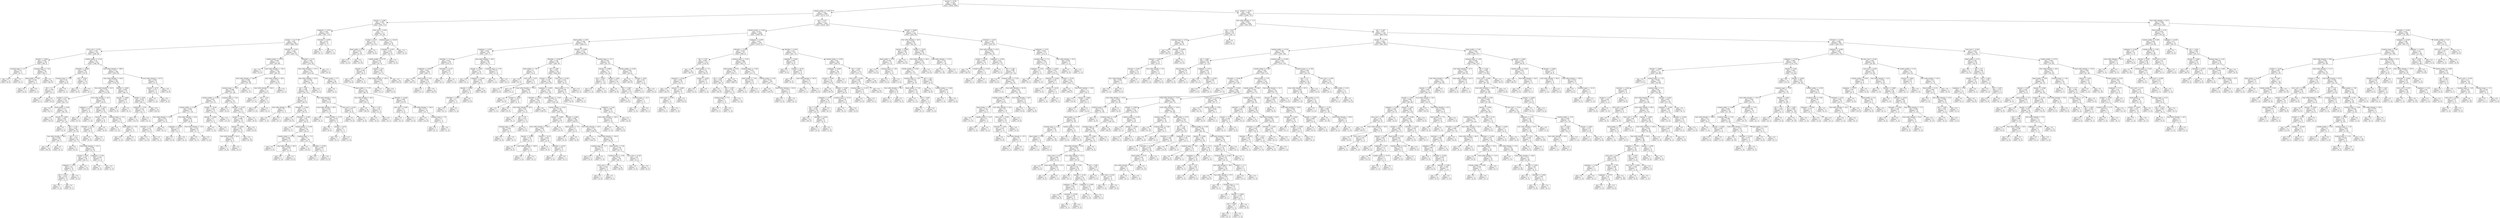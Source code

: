 digraph Tree {
node [shape=box] ;
0 [label="alcohol <= 10.85\ngini = 0.339\nsamples = 4898\nvalue = [3838, 1060]"] ;
1 [label="volatile acidity <= 0.203\ngini = 0.182\nsamples = 3085\nvalue = [2772, 313]"] ;
0 -> 1 [labeldistance=2.5, labelangle=45, headlabel="True"] ;
2 [label="density <= 0.998\ngini = 0.363\nsamples = 727\nvalue = [554, 173]"] ;
1 -> 2 ;
3 [label="sulphates <= 0.815\ngini = 0.302\nsamples = 610\nvalue = [497, 113]"] ;
2 -> 3 ;
4 [label="alcohol <= 10.117\ngini = 0.29\nsamples = 602\nvalue = [496, 106]"] ;
3 -> 4 ;
5 [label="citric acid <= 0.275\ngini = 0.193\nsamples = 332\nvalue = [296, 36]"] ;
4 -> 5 ;
6 [label="density <= 0.992\ngini = 0.039\nsamples = 100\nvalue = [98, 2]"] ;
5 -> 6 ;
7 [label="residual sugar <= 2.3\ngini = 0.32\nsamples = 5\nvalue = [4, 1]"] ;
6 -> 7 ;
8 [label="gini = 0.0\nsamples = 4\nvalue = [4, 0]"] ;
7 -> 8 ;
9 [label="gini = 0.0\nsamples = 1\nvalue = [0, 1]"] ;
7 -> 9 ;
10 [label="residual sugar <= 1.25\ngini = 0.021\nsamples = 95\nvalue = [94, 1]"] ;
6 -> 10 ;
11 [label="fixed acidity <= 5.95\ngini = 0.444\nsamples = 3\nvalue = [2, 1]"] ;
10 -> 11 ;
12 [label="gini = 0.0\nsamples = 2\nvalue = [2, 0]"] ;
11 -> 12 ;
13 [label="gini = 0.0\nsamples = 1\nvalue = [0, 1]"] ;
11 -> 13 ;
14 [label="gini = 0.0\nsamples = 92\nvalue = [92, 0]"] ;
10 -> 14 ;
15 [label="volatile acidity <= 0.125\ngini = 0.25\nsamples = 232\nvalue = [198, 34]"] ;
5 -> 15 ;
16 [label="chlorides <= 0.048\ngini = 0.469\nsamples = 24\nvalue = [15, 9]"] ;
15 -> 16 ;
17 [label="residual sugar <= 5.05\ngini = 0.49\nsamples = 14\nvalue = [6, 8]"] ;
16 -> 17 ;
18 [label="pH <= 3.1\ngini = 0.245\nsamples = 7\nvalue = [6, 1]"] ;
17 -> 18 ;
19 [label="gini = 0.0\nsamples = 1\nvalue = [0, 1]"] ;
18 -> 19 ;
20 [label="gini = 0.0\nsamples = 6\nvalue = [6, 0]"] ;
18 -> 20 ;
21 [label="gini = 0.0\nsamples = 7\nvalue = [0, 7]"] ;
17 -> 21 ;
22 [label="pH <= 3.525\ngini = 0.18\nsamples = 10\nvalue = [9, 1]"] ;
16 -> 22 ;
23 [label="gini = 0.0\nsamples = 9\nvalue = [9, 0]"] ;
22 -> 23 ;
24 [label="gini = 0.0\nsamples = 1\nvalue = [0, 1]"] ;
22 -> 24 ;
25 [label="total sulfur dioxide <= 206.5\ngini = 0.211\nsamples = 208\nvalue = [183, 25]"] ;
15 -> 25 ;
26 [label="total sulfur dioxide <= 143.5\ngini = 0.196\nsamples = 200\nvalue = [178, 22]"] ;
25 -> 26 ;
27 [label="free sulfur dioxide <= 40.5\ngini = 0.26\nsamples = 130\nvalue = [110, 20]"] ;
26 -> 27 ;
28 [label="alcohol <= 8.75\ngini = 0.191\nsamples = 103\nvalue = [92, 11]"] ;
27 -> 28 ;
29 [label="gini = 0.0\nsamples = 1\nvalue = [0, 1]"] ;
28 -> 29 ;
30 [label="fixed acidity <= 6.65\ngini = 0.177\nsamples = 102\nvalue = [92, 10]"] ;
28 -> 30 ;
31 [label="gini = 0.0\nsamples = 35\nvalue = [35, 0]"] ;
30 -> 31 ;
32 [label="density <= 0.993\ngini = 0.254\nsamples = 67\nvalue = [57, 10]"] ;
30 -> 32 ;
33 [label="gini = 0.0\nsamples = 2\nvalue = [0, 2]"] ;
32 -> 33 ;
34 [label="pH <= 3.145\ngini = 0.216\nsamples = 65\nvalue = [57, 8]"] ;
32 -> 34 ;
35 [label="free sulfur dioxide <= 38.5\ngini = 0.062\nsamples = 31\nvalue = [30, 1]"] ;
34 -> 35 ;
36 [label="gini = 0.0\nsamples = 30\nvalue = [30, 0]"] ;
35 -> 36 ;
37 [label="gini = 0.0\nsamples = 1\nvalue = [0, 1]"] ;
35 -> 37 ;
38 [label="pH <= 3.17\ngini = 0.327\nsamples = 34\nvalue = [27, 7]"] ;
34 -> 38 ;
39 [label="gini = 0.0\nsamples = 2\nvalue = [0, 2]"] ;
38 -> 39 ;
40 [label="total sulfur dioxide <= 131.5\ngini = 0.264\nsamples = 32\nvalue = [27, 5]"] ;
38 -> 40 ;
41 [label="alcohol <= 9.55\ngini = 0.185\nsamples = 29\nvalue = [26, 3]"] ;
40 -> 41 ;
42 [label="sulphates <= 0.43\ngini = 0.42\nsamples = 10\nvalue = [7, 3]"] ;
41 -> 42 ;
43 [label="pH <= 3.415\ngini = 0.219\nsamples = 8\nvalue = [7, 1]"] ;
42 -> 43 ;
44 [label="gini = 0.0\nsamples = 7\nvalue = [7, 0]"] ;
43 -> 44 ;
45 [label="gini = 0.0\nsamples = 1\nvalue = [0, 1]"] ;
43 -> 45 ;
46 [label="gini = 0.0\nsamples = 2\nvalue = [0, 2]"] ;
42 -> 46 ;
47 [label="gini = 0.0\nsamples = 19\nvalue = [19, 0]"] ;
41 -> 47 ;
48 [label="sulphates <= 0.54\ngini = 0.444\nsamples = 3\nvalue = [1, 2]"] ;
40 -> 48 ;
49 [label="gini = 0.0\nsamples = 2\nvalue = [0, 2]"] ;
48 -> 49 ;
50 [label="gini = 0.0\nsamples = 1\nvalue = [1, 0]"] ;
48 -> 50 ;
51 [label="free sulfur dioxide <= 42.5\ngini = 0.444\nsamples = 27\nvalue = [18, 9]"] ;
27 -> 51 ;
52 [label="sulphates <= 0.51\ngini = 0.375\nsamples = 4\nvalue = [1, 3]"] ;
51 -> 52 ;
53 [label="gini = 0.0\nsamples = 3\nvalue = [0, 3]"] ;
52 -> 53 ;
54 [label="gini = 0.0\nsamples = 1\nvalue = [1, 0]"] ;
52 -> 54 ;
55 [label="alcohol <= 9.55\ngini = 0.386\nsamples = 23\nvalue = [17, 6]"] ;
51 -> 55 ;
56 [label="alcohol <= 9.45\ngini = 0.5\nsamples = 10\nvalue = [5, 5]"] ;
55 -> 56 ;
57 [label="chlorides <= 0.126\ngini = 0.278\nsamples = 6\nvalue = [5, 1]"] ;
56 -> 57 ;
58 [label="gini = 0.0\nsamples = 5\nvalue = [5, 0]"] ;
57 -> 58 ;
59 [label="gini = 0.0\nsamples = 1\nvalue = [0, 1]"] ;
57 -> 59 ;
60 [label="gini = 0.0\nsamples = 4\nvalue = [0, 4]"] ;
56 -> 60 ;
61 [label="residual sugar <= 15.4\ngini = 0.142\nsamples = 13\nvalue = [12, 1]"] ;
55 -> 61 ;
62 [label="gini = 0.0\nsamples = 11\nvalue = [11, 0]"] ;
61 -> 62 ;
63 [label="fixed acidity <= 7.05\ngini = 0.5\nsamples = 2\nvalue = [1, 1]"] ;
61 -> 63 ;
64 [label="gini = 0.0\nsamples = 1\nvalue = [1, 0]"] ;
63 -> 64 ;
65 [label="gini = 0.0\nsamples = 1\nvalue = [0, 1]"] ;
63 -> 65 ;
66 [label="density <= 0.993\ngini = 0.056\nsamples = 70\nvalue = [68, 2]"] ;
26 -> 66 ;
67 [label="density <= 0.993\ngini = 0.444\nsamples = 3\nvalue = [2, 1]"] ;
66 -> 67 ;
68 [label="gini = 0.0\nsamples = 2\nvalue = [2, 0]"] ;
67 -> 68 ;
69 [label="gini = 0.0\nsamples = 1\nvalue = [0, 1]"] ;
67 -> 69 ;
70 [label="alcohol <= 9.05\ngini = 0.029\nsamples = 67\nvalue = [66, 1]"] ;
66 -> 70 ;
71 [label="sulphates <= 0.52\ngini = 0.142\nsamples = 13\nvalue = [12, 1]"] ;
70 -> 71 ;
72 [label="gini = 0.0\nsamples = 12\nvalue = [12, 0]"] ;
71 -> 72 ;
73 [label="gini = 0.0\nsamples = 1\nvalue = [0, 1]"] ;
71 -> 73 ;
74 [label="gini = 0.0\nsamples = 54\nvalue = [54, 0]"] ;
70 -> 74 ;
75 [label="total sulfur dioxide <= 231.5\ngini = 0.469\nsamples = 8\nvalue = [5, 3]"] ;
25 -> 75 ;
76 [label="alcohol <= 9.75\ngini = 0.375\nsamples = 4\nvalue = [1, 3]"] ;
75 -> 76 ;
77 [label="gini = 0.0\nsamples = 1\nvalue = [1, 0]"] ;
76 -> 77 ;
78 [label="gini = 0.0\nsamples = 3\nvalue = [0, 3]"] ;
76 -> 78 ;
79 [label="gini = 0.0\nsamples = 4\nvalue = [4, 0]"] ;
75 -> 79 ;
80 [label="chlorides <= 0.041\ngini = 0.384\nsamples = 270\nvalue = [200, 70]"] ;
4 -> 80 ;
81 [label="volatile acidity <= 0.135\ngini = 0.485\nsamples = 111\nvalue = [65, 46]"] ;
80 -> 81 ;
82 [label="gini = 0.0\nsamples = 5\nvalue = [0, 5]"] ;
81 -> 82 ;
83 [label="total sulfur dioxide <= 134.5\ngini = 0.474\nsamples = 106\nvalue = [65, 41]"] ;
81 -> 83 ;
84 [label="total sulfur dioxide <= 128.5\ngini = 0.496\nsamples = 86\nvalue = [47, 39]"] ;
83 -> 84 ;
85 [label="residual sugar <= 1.65\ngini = 0.468\nsamples = 75\nvalue = [47, 28]"] ;
84 -> 85 ;
86 [label="volatile acidity <= 0.183\ngini = 0.387\nsamples = 42\nvalue = [31, 11]"] ;
85 -> 86 ;
87 [label="volatile acidity <= 0.165\ngini = 0.466\nsamples = 27\nvalue = [17, 10]"] ;
86 -> 87 ;
88 [label="free sulfur dioxide <= 41.0\ngini = 0.231\nsamples = 15\nvalue = [13, 2]"] ;
87 -> 88 ;
89 [label="chlorides <= 0.039\ngini = 0.133\nsamples = 14\nvalue = [13, 1]"] ;
88 -> 89 ;
90 [label="gini = 0.0\nsamples = 13\nvalue = [13, 0]"] ;
89 -> 90 ;
91 [label="gini = 0.0\nsamples = 1\nvalue = [0, 1]"] ;
89 -> 91 ;
92 [label="gini = 0.0\nsamples = 1\nvalue = [0, 1]"] ;
88 -> 92 ;
93 [label="free sulfur dioxide <= 18.0\ngini = 0.444\nsamples = 12\nvalue = [4, 8]"] ;
87 -> 93 ;
94 [label="sulphates <= 0.655\ngini = 0.375\nsamples = 4\nvalue = [3, 1]"] ;
93 -> 94 ;
95 [label="gini = 0.0\nsamples = 3\nvalue = [3, 0]"] ;
94 -> 95 ;
96 [label="gini = 0.0\nsamples = 1\nvalue = [0, 1]"] ;
94 -> 96 ;
97 [label="free sulfur dioxide <= 32.5\ngini = 0.219\nsamples = 8\nvalue = [1, 7]"] ;
93 -> 97 ;
98 [label="gini = 0.0\nsamples = 7\nvalue = [0, 7]"] ;
97 -> 98 ;
99 [label="gini = 0.0\nsamples = 1\nvalue = [1, 0]"] ;
97 -> 99 ;
100 [label="alcohol <= 10.25\ngini = 0.124\nsamples = 15\nvalue = [14, 1]"] ;
86 -> 100 ;
101 [label="density <= 0.992\ngini = 0.5\nsamples = 2\nvalue = [1, 1]"] ;
100 -> 101 ;
102 [label="gini = 0.0\nsamples = 1\nvalue = [1, 0]"] ;
101 -> 102 ;
103 [label="gini = 0.0\nsamples = 1\nvalue = [0, 1]"] ;
101 -> 103 ;
104 [label="gini = 0.0\nsamples = 13\nvalue = [13, 0]"] ;
100 -> 104 ;
105 [label="residual sugar <= 2.45\ngini = 0.5\nsamples = 33\nvalue = [16, 17]"] ;
85 -> 105 ;
106 [label="gini = 0.0\nsamples = 6\nvalue = [0, 6]"] ;
105 -> 106 ;
107 [label="chlorides <= 0.037\ngini = 0.483\nsamples = 27\nvalue = [16, 11]"] ;
105 -> 107 ;
108 [label="alcohol <= 10.75\ngini = 0.488\nsamples = 19\nvalue = [8, 11]"] ;
107 -> 108 ;
109 [label="density <= 0.993\ngini = 0.391\nsamples = 15\nvalue = [4, 11]"] ;
108 -> 109 ;
110 [label="free sulfur dioxide <= 45.0\ngini = 0.32\nsamples = 5\nvalue = [4, 1]"] ;
109 -> 110 ;
111 [label="gini = 0.0\nsamples = 4\nvalue = [4, 0]"] ;
110 -> 111 ;
112 [label="gini = 0.0\nsamples = 1\nvalue = [0, 1]"] ;
110 -> 112 ;
113 [label="gini = 0.0\nsamples = 10\nvalue = [0, 10]"] ;
109 -> 113 ;
114 [label="gini = 0.0\nsamples = 4\nvalue = [4, 0]"] ;
108 -> 114 ;
115 [label="gini = 0.0\nsamples = 8\nvalue = [8, 0]"] ;
107 -> 115 ;
116 [label="gini = 0.0\nsamples = 11\nvalue = [0, 11]"] ;
84 -> 116 ;
117 [label="free sulfur dioxide <= 98.0\ngini = 0.18\nsamples = 20\nvalue = [18, 2]"] ;
83 -> 117 ;
118 [label="total sulfur dioxide <= 182.0\ngini = 0.1\nsamples = 19\nvalue = [18, 1]"] ;
117 -> 118 ;
119 [label="gini = 0.0\nsamples = 17\nvalue = [17, 0]"] ;
118 -> 119 ;
120 [label="pH <= 3.34\ngini = 0.5\nsamples = 2\nvalue = [1, 1]"] ;
118 -> 120 ;
121 [label="gini = 0.0\nsamples = 1\nvalue = [1, 0]"] ;
120 -> 121 ;
122 [label="gini = 0.0\nsamples = 1\nvalue = [0, 1]"] ;
120 -> 122 ;
123 [label="gini = 0.0\nsamples = 1\nvalue = [0, 1]"] ;
117 -> 123 ;
124 [label="chlorides <= 0.12\ngini = 0.256\nsamples = 159\nvalue = [135, 24]"] ;
80 -> 124 ;
125 [label="total sulfur dioxide <= 127.5\ngini = 0.241\nsamples = 157\nvalue = [135, 22]"] ;
124 -> 125 ;
126 [label="free sulfur dioxide <= 43.5\ngini = 0.349\nsamples = 71\nvalue = [55, 16]"] ;
125 -> 126 ;
127 [label="pH <= 3.48\ngini = 0.309\nsamples = 68\nvalue = [55, 13]"] ;
126 -> 127 ;
128 [label="pH <= 2.94\ngini = 0.177\nsamples = 51\nvalue = [46, 5]"] ;
127 -> 128 ;
129 [label="free sulfur dioxide <= 24.5\ngini = 0.5\nsamples = 2\nvalue = [1, 1]"] ;
128 -> 129 ;
130 [label="gini = 0.0\nsamples = 1\nvalue = [1, 0]"] ;
129 -> 130 ;
131 [label="gini = 0.0\nsamples = 1\nvalue = [0, 1]"] ;
129 -> 131 ;
132 [label="chlorides <= 0.045\ngini = 0.15\nsamples = 49\nvalue = [45, 4]"] ;
128 -> 132 ;
133 [label="gini = 0.0\nsamples = 23\nvalue = [23, 0]"] ;
132 -> 133 ;
134 [label="chlorides <= 0.046\ngini = 0.26\nsamples = 26\nvalue = [22, 4]"] ;
132 -> 134 ;
135 [label="gini = 0.0\nsamples = 1\nvalue = [0, 1]"] ;
134 -> 135 ;
136 [label="volatile acidity <= 0.155\ngini = 0.211\nsamples = 25\nvalue = [22, 3]"] ;
134 -> 136 ;
137 [label="volatile acidity <= 0.135\ngini = 0.444\nsamples = 6\nvalue = [4, 2]"] ;
136 -> 137 ;
138 [label="gini = 0.0\nsamples = 3\nvalue = [3, 0]"] ;
137 -> 138 ;
139 [label="total sulfur dioxide <= 94.0\ngini = 0.444\nsamples = 3\nvalue = [1, 2]"] ;
137 -> 139 ;
140 [label="gini = 0.0\nsamples = 1\nvalue = [1, 0]"] ;
139 -> 140 ;
141 [label="gini = 0.0\nsamples = 2\nvalue = [0, 2]"] ;
139 -> 141 ;
142 [label="residual sugar <= 7.4\ngini = 0.1\nsamples = 19\nvalue = [18, 1]"] ;
136 -> 142 ;
143 [label="gini = 0.0\nsamples = 16\nvalue = [16, 0]"] ;
142 -> 143 ;
144 [label="chlorides <= 0.052\ngini = 0.444\nsamples = 3\nvalue = [2, 1]"] ;
142 -> 144 ;
145 [label="gini = 0.0\nsamples = 1\nvalue = [0, 1]"] ;
144 -> 145 ;
146 [label="gini = 0.0\nsamples = 2\nvalue = [2, 0]"] ;
144 -> 146 ;
147 [label="free sulfur dioxide <= 27.0\ngini = 0.498\nsamples = 17\nvalue = [9, 8]"] ;
127 -> 147 ;
148 [label="total sulfur dioxide <= 65.5\ngini = 0.346\nsamples = 9\nvalue = [7, 2]"] ;
147 -> 148 ;
149 [label="gini = 0.0\nsamples = 1\nvalue = [0, 1]"] ;
148 -> 149 ;
150 [label="volatile acidity <= 0.175\ngini = 0.219\nsamples = 8\nvalue = [7, 1]"] ;
148 -> 150 ;
151 [label="gini = 0.0\nsamples = 6\nvalue = [6, 0]"] ;
150 -> 151 ;
152 [label="alcohol <= 10.55\ngini = 0.5\nsamples = 2\nvalue = [1, 1]"] ;
150 -> 152 ;
153 [label="gini = 0.0\nsamples = 1\nvalue = [0, 1]"] ;
152 -> 153 ;
154 [label="gini = 0.0\nsamples = 1\nvalue = [1, 0]"] ;
152 -> 154 ;
155 [label="citric acid <= 0.335\ngini = 0.375\nsamples = 8\nvalue = [2, 6]"] ;
147 -> 155 ;
156 [label="gini = 0.0\nsamples = 6\nvalue = [0, 6]"] ;
155 -> 156 ;
157 [label="gini = 0.0\nsamples = 2\nvalue = [2, 0]"] ;
155 -> 157 ;
158 [label="gini = 0.0\nsamples = 3\nvalue = [0, 3]"] ;
126 -> 158 ;
159 [label="fixed acidity <= 5.7\ngini = 0.13\nsamples = 86\nvalue = [80, 6]"] ;
125 -> 159 ;
160 [label="gini = 0.0\nsamples = 1\nvalue = [0, 1]"] ;
159 -> 160 ;
161 [label="fixed acidity <= 7.175\ngini = 0.111\nsamples = 85\nvalue = [80, 5]"] ;
159 -> 161 ;
162 [label="free sulfur dioxide <= 64.5\ngini = 0.031\nsamples = 63\nvalue = [62, 1]"] ;
161 -> 162 ;
163 [label="gini = 0.0\nsamples = 58\nvalue = [58, 0]"] ;
162 -> 163 ;
164 [label="pH <= 3.25\ngini = 0.32\nsamples = 5\nvalue = [4, 1]"] ;
162 -> 164 ;
165 [label="gini = 0.0\nsamples = 4\nvalue = [4, 0]"] ;
164 -> 165 ;
166 [label="gini = 0.0\nsamples = 1\nvalue = [0, 1]"] ;
164 -> 166 ;
167 [label="chlorides <= 0.046\ngini = 0.298\nsamples = 22\nvalue = [18, 4]"] ;
161 -> 167 ;
168 [label="citric acid <= 0.405\ngini = 0.5\nsamples = 6\nvalue = [3, 3]"] ;
167 -> 168 ;
169 [label="gini = 0.0\nsamples = 3\nvalue = [0, 3]"] ;
168 -> 169 ;
170 [label="gini = 0.0\nsamples = 3\nvalue = [3, 0]"] ;
168 -> 170 ;
171 [label="total sulfur dioxide <= 162.0\ngini = 0.117\nsamples = 16\nvalue = [15, 1]"] ;
167 -> 171 ;
172 [label="gini = 0.0\nsamples = 14\nvalue = [14, 0]"] ;
171 -> 172 ;
173 [label="residual sugar <= 7.9\ngini = 0.5\nsamples = 2\nvalue = [1, 1]"] ;
171 -> 173 ;
174 [label="gini = 0.0\nsamples = 1\nvalue = [0, 1]"] ;
173 -> 174 ;
175 [label="gini = 0.0\nsamples = 1\nvalue = [1, 0]"] ;
173 -> 175 ;
176 [label="gini = 0.0\nsamples = 2\nvalue = [0, 2]"] ;
124 -> 176 ;
177 [label="chlorides <= 0.055\ngini = 0.219\nsamples = 8\nvalue = [1, 7]"] ;
3 -> 177 ;
178 [label="gini = 0.0\nsamples = 7\nvalue = [0, 7]"] ;
177 -> 178 ;
179 [label="gini = 0.0\nsamples = 1\nvalue = [1, 0]"] ;
177 -> 179 ;
180 [label="citric acid <= 0.305\ngini = 0.5\nsamples = 117\nvalue = [57, 60]"] ;
2 -> 180 ;
181 [label="alcohol <= 9.15\ngini = 0.274\nsamples = 61\nvalue = [10, 51]"] ;
180 -> 181 ;
182 [label="fixed acidity <= 6.45\ngini = 0.073\nsamples = 53\nvalue = [2, 51]"] ;
181 -> 182 ;
183 [label="gini = 0.0\nsamples = 2\nvalue = [2, 0]"] ;
182 -> 183 ;
184 [label="gini = 0.0\nsamples = 51\nvalue = [0, 51]"] ;
182 -> 184 ;
185 [label="gini = 0.0\nsamples = 8\nvalue = [8, 0]"] ;
181 -> 185 ;
186 [label="residual sugar <= 18.425\ngini = 0.27\nsamples = 56\nvalue = [47, 9]"] ;
180 -> 186 ;
187 [label="chlorides <= 0.057\ngini = 0.201\nsamples = 53\nvalue = [47, 6]"] ;
186 -> 187 ;
188 [label="volatile acidity <= 0.175\ngini = 0.145\nsamples = 51\nvalue = [47, 4]"] ;
187 -> 188 ;
189 [label="density <= 1.0\ngini = 0.444\nsamples = 9\nvalue = [6, 3]"] ;
188 -> 189 ;
190 [label="gini = 0.0\nsamples = 6\nvalue = [6, 0]"] ;
189 -> 190 ;
191 [label="gini = 0.0\nsamples = 3\nvalue = [0, 3]"] ;
189 -> 191 ;
192 [label="alcohol <= 8.6\ngini = 0.046\nsamples = 42\nvalue = [41, 1]"] ;
188 -> 192 ;
193 [label="total sulfur dioxide <= 163.0\ngini = 0.444\nsamples = 3\nvalue = [2, 1]"] ;
192 -> 193 ;
194 [label="gini = 0.0\nsamples = 1\nvalue = [0, 1]"] ;
193 -> 194 ;
195 [label="gini = 0.0\nsamples = 2\nvalue = [2, 0]"] ;
193 -> 195 ;
196 [label="gini = 0.0\nsamples = 39\nvalue = [39, 0]"] ;
192 -> 196 ;
197 [label="gini = 0.0\nsamples = 2\nvalue = [0, 2]"] ;
187 -> 197 ;
198 [label="gini = 0.0\nsamples = 3\nvalue = [0, 3]"] ;
186 -> 198 ;
199 [label="pH <= 3.315\ngini = 0.112\nsamples = 2358\nvalue = [2218, 140]"] ;
1 -> 199 ;
200 [label="volatile acidity <= 0.262\ngini = 0.078\nsamples = 2008\nvalue = [1926, 82]"] ;
199 -> 200 ;
201 [label="fixed acidity <= 6.65\ngini = 0.148\nsamples = 757\nvalue = [696, 61]"] ;
200 -> 201 ;
202 [label="sulphates <= 0.575\ngini = 0.044\nsamples = 314\nvalue = [307, 7]"] ;
201 -> 202 ;
203 [label="chlorides <= 0.134\ngini = 0.014\nsamples = 276\nvalue = [274, 2]"] ;
202 -> 203 ;
204 [label="sulphates <= 0.525\ngini = 0.007\nsamples = 268\nvalue = [267, 1]"] ;
203 -> 204 ;
205 [label="gini = 0.0\nsamples = 247\nvalue = [247, 0]"] ;
204 -> 205 ;
206 [label="fixed acidity <= 5.8\ngini = 0.091\nsamples = 21\nvalue = [20, 1]"] ;
204 -> 206 ;
207 [label="gini = 0.0\nsamples = 1\nvalue = [0, 1]"] ;
206 -> 207 ;
208 [label="gini = 0.0\nsamples = 20\nvalue = [20, 0]"] ;
206 -> 208 ;
209 [label="chlorides <= 0.137\ngini = 0.219\nsamples = 8\nvalue = [7, 1]"] ;
203 -> 209 ;
210 [label="gini = 0.0\nsamples = 1\nvalue = [0, 1]"] ;
209 -> 210 ;
211 [label="gini = 0.0\nsamples = 7\nvalue = [7, 0]"] ;
209 -> 211 ;
212 [label="free sulfur dioxide <= 65.5\ngini = 0.229\nsamples = 38\nvalue = [33, 5]"] ;
202 -> 212 ;
213 [label="density <= 0.991\ngini = 0.111\nsamples = 34\nvalue = [32, 2]"] ;
212 -> 213 ;
214 [label="gini = 0.0\nsamples = 1\nvalue = [0, 1]"] ;
213 -> 214 ;
215 [label="sulphates <= 0.605\ngini = 0.059\nsamples = 33\nvalue = [32, 1]"] ;
213 -> 215 ;
216 [label="density <= 0.995\ngini = 0.32\nsamples = 5\nvalue = [4, 1]"] ;
215 -> 216 ;
217 [label="chlorides <= 0.047\ngini = 0.5\nsamples = 2\nvalue = [1, 1]"] ;
216 -> 217 ;
218 [label="gini = 0.0\nsamples = 1\nvalue = [0, 1]"] ;
217 -> 218 ;
219 [label="gini = 0.0\nsamples = 1\nvalue = [1, 0]"] ;
217 -> 219 ;
220 [label="gini = 0.0\nsamples = 3\nvalue = [3, 0]"] ;
216 -> 220 ;
221 [label="gini = 0.0\nsamples = 28\nvalue = [28, 0]"] ;
215 -> 221 ;
222 [label="residual sugar <= 2.75\ngini = 0.375\nsamples = 4\nvalue = [1, 3]"] ;
212 -> 222 ;
223 [label="gini = 0.0\nsamples = 1\nvalue = [1, 0]"] ;
222 -> 223 ;
224 [label="gini = 0.0\nsamples = 3\nvalue = [0, 3]"] ;
222 -> 224 ;
225 [label="density <= 0.999\ngini = 0.214\nsamples = 443\nvalue = [389, 54]"] ;
201 -> 225 ;
226 [label="chlorides <= 0.026\ngini = 0.166\nsamples = 361\nvalue = [328, 33]"] ;
225 -> 226 ;
227 [label="fixed acidity <= 7.25\ngini = 0.5\nsamples = 8\nvalue = [4, 4]"] ;
226 -> 227 ;
228 [label="gini = 0.0\nsamples = 3\nvalue = [0, 3]"] ;
227 -> 228 ;
229 [label="citric acid <= 0.35\ngini = 0.32\nsamples = 5\nvalue = [4, 1]"] ;
227 -> 229 ;
230 [label="gini = 0.0\nsamples = 4\nvalue = [4, 0]"] ;
229 -> 230 ;
231 [label="gini = 0.0\nsamples = 1\nvalue = [0, 1]"] ;
229 -> 231 ;
232 [label="pH <= 3.285\ngini = 0.151\nsamples = 353\nvalue = [324, 29]"] ;
226 -> 232 ;
233 [label="density <= 0.992\ngini = 0.136\nsamples = 341\nvalue = [316, 25]"] ;
232 -> 233 ;
234 [label="total sulfur dioxide <= 112.0\ngini = 0.469\nsamples = 8\nvalue = [5, 3]"] ;
233 -> 234 ;
235 [label="gini = 0.0\nsamples = 4\nvalue = [4, 0]"] ;
234 -> 235 ;
236 [label="alcohol <= 10.65\ngini = 0.375\nsamples = 4\nvalue = [1, 3]"] ;
234 -> 236 ;
237 [label="gini = 0.0\nsamples = 1\nvalue = [1, 0]"] ;
236 -> 237 ;
238 [label="gini = 0.0\nsamples = 3\nvalue = [0, 3]"] ;
236 -> 238 ;
239 [label="sulphates <= 0.455\ngini = 0.123\nsamples = 333\nvalue = [311, 22]"] ;
233 -> 239 ;
240 [label="chlorides <= 0.035\ngini = 0.032\nsamples = 122\nvalue = [120, 2]"] ;
239 -> 240 ;
241 [label="total sulfur dioxide <= 92.5\ngini = 0.26\nsamples = 13\nvalue = [11, 2]"] ;
240 -> 241 ;
242 [label="gini = 0.0\nsamples = 1\nvalue = [0, 1]"] ;
241 -> 242 ;
243 [label="pH <= 3.07\ngini = 0.153\nsamples = 12\nvalue = [11, 1]"] ;
241 -> 243 ;
244 [label="residual sugar <= 6.15\ngini = 0.444\nsamples = 3\nvalue = [2, 1]"] ;
243 -> 244 ;
245 [label="gini = 0.0\nsamples = 2\nvalue = [2, 0]"] ;
244 -> 245 ;
246 [label="gini = 0.0\nsamples = 1\nvalue = [0, 1]"] ;
244 -> 246 ;
247 [label="gini = 0.0\nsamples = 9\nvalue = [9, 0]"] ;
243 -> 247 ;
248 [label="gini = 0.0\nsamples = 109\nvalue = [109, 0]"] ;
240 -> 248 ;
249 [label="residual sugar <= 13.95\ngini = 0.172\nsamples = 211\nvalue = [191, 20]"] ;
239 -> 249 ;
250 [label="volatile acidity <= 0.215\ngini = 0.139\nsamples = 200\nvalue = [185, 15]"] ;
249 -> 250 ;
251 [label="density <= 0.995\ngini = 0.327\nsamples = 34\nvalue = [27, 7]"] ;
250 -> 251 ;
252 [label="total sulfur dioxide <= 130.5\ngini = 0.465\nsamples = 19\nvalue = [12, 7]"] ;
251 -> 252 ;
253 [label="density <= 0.994\ngini = 0.18\nsamples = 10\nvalue = [9, 1]"] ;
252 -> 253 ;
254 [label="gini = 0.0\nsamples = 8\nvalue = [8, 0]"] ;
253 -> 254 ;
255 [label="total sulfur dioxide <= 106.0\ngini = 0.5\nsamples = 2\nvalue = [1, 1]"] ;
253 -> 255 ;
256 [label="gini = 0.0\nsamples = 1\nvalue = [1, 0]"] ;
255 -> 256 ;
257 [label="gini = 0.0\nsamples = 1\nvalue = [0, 1]"] ;
255 -> 257 ;
258 [label="alcohol <= 10.15\ngini = 0.444\nsamples = 9\nvalue = [3, 6]"] ;
252 -> 258 ;
259 [label="gini = 0.0\nsamples = 5\nvalue = [0, 5]"] ;
258 -> 259 ;
260 [label="chlorides <= 0.037\ngini = 0.375\nsamples = 4\nvalue = [3, 1]"] ;
258 -> 260 ;
261 [label="gini = 0.0\nsamples = 3\nvalue = [3, 0]"] ;
260 -> 261 ;
262 [label="gini = 0.0\nsamples = 1\nvalue = [0, 1]"] ;
260 -> 262 ;
263 [label="gini = 0.0\nsamples = 15\nvalue = [15, 0]"] ;
251 -> 263 ;
264 [label="density <= 0.992\ngini = 0.092\nsamples = 166\nvalue = [158, 8]"] ;
250 -> 264 ;
265 [label="fixed acidity <= 7.0\ngini = 0.5\nsamples = 4\nvalue = [2, 2]"] ;
264 -> 265 ;
266 [label="gini = 0.0\nsamples = 2\nvalue = [0, 2]"] ;
265 -> 266 ;
267 [label="gini = 0.0\nsamples = 2\nvalue = [2, 0]"] ;
265 -> 267 ;
268 [label="free sulfur dioxide <= 49.5\ngini = 0.071\nsamples = 162\nvalue = [156, 6]"] ;
264 -> 268 ;
269 [label="gini = 0.0\nsamples = 104\nvalue = [104, 0]"] ;
268 -> 269 ;
270 [label="total sulfur dioxide <= 152.0\ngini = 0.185\nsamples = 58\nvalue = [52, 6]"] ;
268 -> 270 ;
271 [label="residual sugar <= 11.0\ngini = 0.375\nsamples = 4\nvalue = [1, 3]"] ;
270 -> 271 ;
272 [label="gini = 0.0\nsamples = 3\nvalue = [0, 3]"] ;
271 -> 272 ;
273 [label="gini = 0.0\nsamples = 1\nvalue = [1, 0]"] ;
271 -> 273 ;
274 [label="fixed acidity <= 7.95\ngini = 0.105\nsamples = 54\nvalue = [51, 3]"] ;
270 -> 274 ;
275 [label="residual sugar <= 3.05\ngini = 0.04\nsamples = 49\nvalue = [48, 1]"] ;
274 -> 275 ;
276 [label="citric acid <= 0.3\ngini = 0.444\nsamples = 3\nvalue = [2, 1]"] ;
275 -> 276 ;
277 [label="gini = 0.0\nsamples = 2\nvalue = [2, 0]"] ;
276 -> 277 ;
278 [label="gini = 0.0\nsamples = 1\nvalue = [0, 1]"] ;
276 -> 278 ;
279 [label="gini = 0.0\nsamples = 46\nvalue = [46, 0]"] ;
275 -> 279 ;
280 [label="citric acid <= 0.325\ngini = 0.48\nsamples = 5\nvalue = [3, 2]"] ;
274 -> 280 ;
281 [label="gini = 0.0\nsamples = 3\nvalue = [3, 0]"] ;
280 -> 281 ;
282 [label="gini = 0.0\nsamples = 2\nvalue = [0, 2]"] ;
280 -> 282 ;
283 [label="sulphates <= 0.49\ngini = 0.496\nsamples = 11\nvalue = [6, 5]"] ;
249 -> 283 ;
284 [label="total sulfur dioxide <= 185.0\ngini = 0.278\nsamples = 6\nvalue = [1, 5]"] ;
283 -> 284 ;
285 [label="gini = 0.0\nsamples = 1\nvalue = [1, 0]"] ;
284 -> 285 ;
286 [label="gini = 0.0\nsamples = 5\nvalue = [0, 5]"] ;
284 -> 286 ;
287 [label="gini = 0.0\nsamples = 5\nvalue = [5, 0]"] ;
283 -> 287 ;
288 [label="citric acid <= 0.345\ngini = 0.444\nsamples = 12\nvalue = [8, 4]"] ;
232 -> 288 ;
289 [label="fixed acidity <= 7.2\ngini = 0.198\nsamples = 9\nvalue = [8, 1]"] ;
288 -> 289 ;
290 [label="gini = 0.0\nsamples = 8\nvalue = [8, 0]"] ;
289 -> 290 ;
291 [label="gini = 0.0\nsamples = 1\nvalue = [0, 1]"] ;
289 -> 291 ;
292 [label="gini = 0.0\nsamples = 3\nvalue = [0, 3]"] ;
288 -> 292 ;
293 [label="residual sugar <= 14.7\ngini = 0.381\nsamples = 82\nvalue = [61, 21]"] ;
225 -> 293 ;
294 [label="density <= 0.999\ngini = 0.5\nsamples = 37\nvalue = [18, 19]"] ;
293 -> 294 ;
295 [label="pH <= 3.035\ngini = 0.142\nsamples = 13\nvalue = [1, 12]"] ;
294 -> 295 ;
296 [label="gini = 0.0\nsamples = 1\nvalue = [1, 0]"] ;
295 -> 296 ;
297 [label="gini = 0.0\nsamples = 12\nvalue = [0, 12]"] ;
295 -> 297 ;
298 [label="alcohol <= 8.85\ngini = 0.413\nsamples = 24\nvalue = [17, 7]"] ;
294 -> 298 ;
299 [label="gini = 0.0\nsamples = 6\nvalue = [0, 6]"] ;
298 -> 299 ;
300 [label="pH <= 3.265\ngini = 0.105\nsamples = 18\nvalue = [17, 1]"] ;
298 -> 300 ;
301 [label="gini = 0.0\nsamples = 16\nvalue = [16, 0]"] ;
300 -> 301 ;
302 [label="residual sugar <= 12.3\ngini = 0.5\nsamples = 2\nvalue = [1, 1]"] ;
300 -> 302 ;
303 [label="gini = 0.0\nsamples = 1\nvalue = [1, 0]"] ;
302 -> 303 ;
304 [label="gini = 0.0\nsamples = 1\nvalue = [0, 1]"] ;
302 -> 304 ;
305 [label="volatile acidity <= 0.255\ngini = 0.085\nsamples = 45\nvalue = [43, 2]"] ;
293 -> 305 ;
306 [label="gini = 0.0\nsamples = 40\nvalue = [40, 0]"] ;
305 -> 306 ;
307 [label="alcohol <= 8.95\ngini = 0.48\nsamples = 5\nvalue = [3, 2]"] ;
305 -> 307 ;
308 [label="gini = 0.0\nsamples = 3\nvalue = [3, 0]"] ;
307 -> 308 ;
309 [label="gini = 0.0\nsamples = 2\nvalue = [0, 2]"] ;
307 -> 309 ;
310 [label="sulphates <= 0.555\ngini = 0.033\nsamples = 1251\nvalue = [1230, 21]"] ;
200 -> 310 ;
311 [label="chlorides <= 0.036\ngini = 0.016\nsamples = 977\nvalue = [969, 8]"] ;
310 -> 311 ;
312 [label="pH <= 3.155\ngini = 0.063\nsamples = 122\nvalue = [118, 4]"] ;
311 -> 312 ;
313 [label="gini = 0.0\nsamples = 82\nvalue = [82, 0]"] ;
312 -> 313 ;
314 [label="fixed acidity <= 7.4\ngini = 0.18\nsamples = 40\nvalue = [36, 4]"] ;
312 -> 314 ;
315 [label="chlorides <= 0.035\ngini = 0.054\nsamples = 36\nvalue = [35, 1]"] ;
314 -> 315 ;
316 [label="gini = 0.0\nsamples = 28\nvalue = [28, 0]"] ;
315 -> 316 ;
317 [label="density <= 0.993\ngini = 0.219\nsamples = 8\nvalue = [7, 1]"] ;
315 -> 317 ;
318 [label="citric acid <= 0.325\ngini = 0.5\nsamples = 2\nvalue = [1, 1]"] ;
317 -> 318 ;
319 [label="gini = 0.0\nsamples = 1\nvalue = [0, 1]"] ;
318 -> 319 ;
320 [label="gini = 0.0\nsamples = 1\nvalue = [1, 0]"] ;
318 -> 320 ;
321 [label="gini = 0.0\nsamples = 6\nvalue = [6, 0]"] ;
317 -> 321 ;
322 [label="alcohol <= 10.65\ngini = 0.375\nsamples = 4\nvalue = [1, 3]"] ;
314 -> 322 ;
323 [label="gini = 0.0\nsamples = 3\nvalue = [0, 3]"] ;
322 -> 323 ;
324 [label="gini = 0.0\nsamples = 1\nvalue = [1, 0]"] ;
322 -> 324 ;
325 [label="residual sugar <= 13.55\ngini = 0.009\nsamples = 855\nvalue = [851, 4]"] ;
311 -> 325 ;
326 [label="fixed acidity <= 6.05\ngini = 0.003\nsamples = 741\nvalue = [740, 1]"] ;
325 -> 326 ;
327 [label="pH <= 3.245\ngini = 0.032\nsamples = 61\nvalue = [60, 1]"] ;
326 -> 327 ;
328 [label="gini = 0.0\nsamples = 48\nvalue = [48, 0]"] ;
327 -> 328 ;
329 [label="pH <= 3.255\ngini = 0.142\nsamples = 13\nvalue = [12, 1]"] ;
327 -> 329 ;
330 [label="residual sugar <= 7.2\ngini = 0.5\nsamples = 2\nvalue = [1, 1]"] ;
329 -> 330 ;
331 [label="gini = 0.0\nsamples = 1\nvalue = [0, 1]"] ;
330 -> 331 ;
332 [label="gini = 0.0\nsamples = 1\nvalue = [1, 0]"] ;
330 -> 332 ;
333 [label="gini = 0.0\nsamples = 11\nvalue = [11, 0]"] ;
329 -> 333 ;
334 [label="gini = 0.0\nsamples = 680\nvalue = [680, 0]"] ;
326 -> 334 ;
335 [label="residual sugar <= 13.65\ngini = 0.051\nsamples = 114\nvalue = [111, 3]"] ;
325 -> 335 ;
336 [label="fixed acidity <= 7.05\ngini = 0.444\nsamples = 6\nvalue = [4, 2]"] ;
335 -> 336 ;
337 [label="gini = 0.0\nsamples = 2\nvalue = [0, 2]"] ;
336 -> 337 ;
338 [label="gini = 0.0\nsamples = 4\nvalue = [4, 0]"] ;
336 -> 338 ;
339 [label="volatile acidity <= 0.43\ngini = 0.018\nsamples = 108\nvalue = [107, 1]"] ;
335 -> 339 ;
340 [label="gini = 0.0\nsamples = 104\nvalue = [104, 0]"] ;
339 -> 340 ;
341 [label="total sulfur dioxide <= 210.0\ngini = 0.375\nsamples = 4\nvalue = [3, 1]"] ;
339 -> 341 ;
342 [label="gini = 0.0\nsamples = 3\nvalue = [3, 0]"] ;
341 -> 342 ;
343 [label="gini = 0.0\nsamples = 1\nvalue = [0, 1]"] ;
341 -> 343 ;
344 [label="chlorides <= 0.034\ngini = 0.09\nsamples = 274\nvalue = [261, 13]"] ;
310 -> 344 ;
345 [label="sulphates <= 0.605\ngini = 0.459\nsamples = 14\nvalue = [9, 5]"] ;
344 -> 345 ;
346 [label="gini = 0.0\nsamples = 5\nvalue = [5, 0]"] ;
345 -> 346 ;
347 [label="alcohol <= 10.35\ngini = 0.494\nsamples = 9\nvalue = [4, 5]"] ;
345 -> 347 ;
348 [label="gini = 0.0\nsamples = 4\nvalue = [0, 4]"] ;
347 -> 348 ;
349 [label="total sulfur dioxide <= 107.0\ngini = 0.32\nsamples = 5\nvalue = [4, 1]"] ;
347 -> 349 ;
350 [label="gini = 0.0\nsamples = 1\nvalue = [0, 1]"] ;
349 -> 350 ;
351 [label="gini = 0.0\nsamples = 4\nvalue = [4, 0]"] ;
349 -> 351 ;
352 [label="volatile acidity <= 0.305\ngini = 0.06\nsamples = 260\nvalue = [252, 8]"] ;
344 -> 352 ;
353 [label="sulphates <= 0.805\ngini = 0.15\nsamples = 86\nvalue = [79, 7]"] ;
352 -> 353 ;
354 [label="alcohol <= 9.95\ngini = 0.131\nsamples = 85\nvalue = [79, 6]"] ;
353 -> 354 ;
355 [label="gini = 0.0\nsamples = 50\nvalue = [50, 0]"] ;
354 -> 355 ;
356 [label="density <= 0.997\ngini = 0.284\nsamples = 35\nvalue = [29, 6]"] ;
354 -> 356 ;
357 [label="sulphates <= 0.76\ngini = 0.18\nsamples = 30\nvalue = [27, 3]"] ;
356 -> 357 ;
358 [label="pH <= 3.255\ngini = 0.128\nsamples = 29\nvalue = [27, 2]"] ;
357 -> 358 ;
359 [label="gini = 0.0\nsamples = 24\nvalue = [24, 0]"] ;
358 -> 359 ;
360 [label="chlorides <= 0.042\ngini = 0.48\nsamples = 5\nvalue = [3, 2]"] ;
358 -> 360 ;
361 [label="gini = 0.0\nsamples = 2\nvalue = [0, 2]"] ;
360 -> 361 ;
362 [label="gini = 0.0\nsamples = 3\nvalue = [3, 0]"] ;
360 -> 362 ;
363 [label="gini = 0.0\nsamples = 1\nvalue = [0, 1]"] ;
357 -> 363 ;
364 [label="residual sugar <= 14.15\ngini = 0.48\nsamples = 5\nvalue = [2, 3]"] ;
356 -> 364 ;
365 [label="gini = 0.0\nsamples = 3\nvalue = [0, 3]"] ;
364 -> 365 ;
366 [label="gini = 0.0\nsamples = 2\nvalue = [2, 0]"] ;
364 -> 366 ;
367 [label="gini = 0.0\nsamples = 1\nvalue = [0, 1]"] ;
353 -> 367 ;
368 [label="pH <= 3.005\ngini = 0.011\nsamples = 174\nvalue = [173, 1]"] ;
352 -> 368 ;
369 [label="citric acid <= 0.285\ngini = 0.069\nsamples = 28\nvalue = [27, 1]"] ;
368 -> 369 ;
370 [label="residual sugar <= 11.975\ngini = 0.375\nsamples = 4\nvalue = [3, 1]"] ;
369 -> 370 ;
371 [label="gini = 0.0\nsamples = 3\nvalue = [3, 0]"] ;
370 -> 371 ;
372 [label="gini = 0.0\nsamples = 1\nvalue = [0, 1]"] ;
370 -> 372 ;
373 [label="gini = 0.0\nsamples = 24\nvalue = [24, 0]"] ;
369 -> 373 ;
374 [label="gini = 0.0\nsamples = 146\nvalue = [146, 0]"] ;
368 -> 374 ;
375 [label="density <= 0.994\ngini = 0.277\nsamples = 350\nvalue = [292, 58]"] ;
199 -> 375 ;
376 [label="free sulfur dioxide <= 26.5\ngini = 0.461\nsamples = 97\nvalue = [62, 35]"] ;
375 -> 376 ;
377 [label="density <= 0.993\ngini = 0.188\nsamples = 38\nvalue = [34, 4]"] ;
376 -> 377 ;
378 [label="fixed acidity <= 6.25\ngini = 0.391\nsamples = 15\nvalue = [11, 4]"] ;
377 -> 378 ;
379 [label="gini = 0.0\nsamples = 10\nvalue = [10, 0]"] ;
378 -> 379 ;
380 [label="residual sugar <= 1.65\ngini = 0.32\nsamples = 5\nvalue = [1, 4]"] ;
378 -> 380 ;
381 [label="gini = 0.0\nsamples = 4\nvalue = [0, 4]"] ;
380 -> 381 ;
382 [label="gini = 0.0\nsamples = 1\nvalue = [1, 0]"] ;
380 -> 382 ;
383 [label="gini = 0.0\nsamples = 23\nvalue = [23, 0]"] ;
377 -> 383 ;
384 [label="alcohol <= 10.65\ngini = 0.499\nsamples = 59\nvalue = [28, 31]"] ;
376 -> 384 ;
385 [label="free sulfur dioxide <= 46.0\ngini = 0.474\nsamples = 44\nvalue = [27, 17]"] ;
384 -> 385 ;
386 [label="volatile acidity <= 0.302\ngini = 0.5\nsamples = 34\nvalue = [17, 17]"] ;
385 -> 386 ;
387 [label="residual sugar <= 1.55\ngini = 0.454\nsamples = 23\nvalue = [8, 15]"] ;
386 -> 387 ;
388 [label="free sulfur dioxide <= 42.5\ngini = 0.42\nsamples = 10\nvalue = [7, 3]"] ;
387 -> 388 ;
389 [label="gini = 0.0\nsamples = 7\nvalue = [7, 0]"] ;
388 -> 389 ;
390 [label="gini = 0.0\nsamples = 3\nvalue = [0, 3]"] ;
388 -> 390 ;
391 [label="fixed acidity <= 7.45\ngini = 0.142\nsamples = 13\nvalue = [1, 12]"] ;
387 -> 391 ;
392 [label="gini = 0.0\nsamples = 11\nvalue = [0, 11]"] ;
391 -> 392 ;
393 [label="pH <= 3.445\ngini = 0.5\nsamples = 2\nvalue = [1, 1]"] ;
391 -> 393 ;
394 [label="gini = 0.0\nsamples = 1\nvalue = [0, 1]"] ;
393 -> 394 ;
395 [label="gini = 0.0\nsamples = 1\nvalue = [1, 0]"] ;
393 -> 395 ;
396 [label="pH <= 3.44\ngini = 0.298\nsamples = 11\nvalue = [9, 2]"] ;
386 -> 396 ;
397 [label="gini = 0.0\nsamples = 8\nvalue = [8, 0]"] ;
396 -> 397 ;
398 [label="volatile acidity <= 0.362\ngini = 0.444\nsamples = 3\nvalue = [1, 2]"] ;
396 -> 398 ;
399 [label="gini = 0.0\nsamples = 1\nvalue = [1, 0]"] ;
398 -> 399 ;
400 [label="gini = 0.0\nsamples = 2\nvalue = [0, 2]"] ;
398 -> 400 ;
401 [label="gini = 0.0\nsamples = 10\nvalue = [10, 0]"] ;
385 -> 401 ;
402 [label="total sulfur dioxide <= 172.5\ngini = 0.124\nsamples = 15\nvalue = [1, 14]"] ;
384 -> 402 ;
403 [label="gini = 0.0\nsamples = 14\nvalue = [0, 14]"] ;
402 -> 403 ;
404 [label="gini = 0.0\nsamples = 1\nvalue = [1, 0]"] ;
402 -> 404 ;
405 [label="chlorides <= 0.043\ngini = 0.165\nsamples = 253\nvalue = [230, 23]"] ;
375 -> 405 ;
406 [label="free sulfur dioxide <= 25.5\ngini = 0.361\nsamples = 76\nvalue = [58, 18]"] ;
405 -> 406 ;
407 [label="alcohol <= 10.65\ngini = 0.087\nsamples = 22\nvalue = [21, 1]"] ;
406 -> 407 ;
408 [label="gini = 0.0\nsamples = 20\nvalue = [20, 0]"] ;
407 -> 408 ;
409 [label="volatile acidity <= 0.235\ngini = 0.5\nsamples = 2\nvalue = [1, 1]"] ;
407 -> 409 ;
410 [label="gini = 0.0\nsamples = 1\nvalue = [0, 1]"] ;
409 -> 410 ;
411 [label="gini = 0.0\nsamples = 1\nvalue = [1, 0]"] ;
409 -> 411 ;
412 [label="sulphates <= 0.355\ngini = 0.431\nsamples = 54\nvalue = [37, 17]"] ;
406 -> 412 ;
413 [label="gini = 0.0\nsamples = 3\nvalue = [0, 3]"] ;
412 -> 413 ;
414 [label="pH <= 3.345\ngini = 0.398\nsamples = 51\nvalue = [37, 14]"] ;
412 -> 414 ;
415 [label="gini = 0.0\nsamples = 9\nvalue = [9, 0]"] ;
414 -> 415 ;
416 [label="residual sugar <= 5.125\ngini = 0.444\nsamples = 42\nvalue = [28, 14]"] ;
414 -> 416 ;
417 [label="gini = 0.0\nsamples = 7\nvalue = [7, 0]"] ;
416 -> 417 ;
418 [label="free sulfur dioxide <= 43.25\ngini = 0.48\nsamples = 35\nvalue = [21, 14]"] ;
416 -> 418 ;
419 [label="volatile acidity <= 0.265\ngini = 0.417\nsamples = 27\nvalue = [19, 8]"] ;
418 -> 419 ;
420 [label="fixed acidity <= 6.9\ngini = 0.142\nsamples = 13\nvalue = [12, 1]"] ;
419 -> 420 ;
421 [label="gini = 0.0\nsamples = 11\nvalue = [11, 0]"] ;
420 -> 421 ;
422 [label="volatile acidity <= 0.25\ngini = 0.5\nsamples = 2\nvalue = [1, 1]"] ;
420 -> 422 ;
423 [label="gini = 0.0\nsamples = 1\nvalue = [1, 0]"] ;
422 -> 423 ;
424 [label="gini = 0.0\nsamples = 1\nvalue = [0, 1]"] ;
422 -> 424 ;
425 [label="free sulfur dioxide <= 32.5\ngini = 0.5\nsamples = 14\nvalue = [7, 7]"] ;
419 -> 425 ;
426 [label="citric acid <= 0.505\ngini = 0.42\nsamples = 10\nvalue = [3, 7]"] ;
425 -> 426 ;
427 [label="chlorides <= 0.04\ngini = 0.219\nsamples = 8\nvalue = [1, 7]"] ;
426 -> 427 ;
428 [label="gini = 0.0\nsamples = 6\nvalue = [0, 6]"] ;
427 -> 428 ;
429 [label="free sulfur dioxide <= 27.5\ngini = 0.5\nsamples = 2\nvalue = [1, 1]"] ;
427 -> 429 ;
430 [label="gini = 0.0\nsamples = 1\nvalue = [0, 1]"] ;
429 -> 430 ;
431 [label="gini = 0.0\nsamples = 1\nvalue = [1, 0]"] ;
429 -> 431 ;
432 [label="gini = 0.0\nsamples = 2\nvalue = [2, 0]"] ;
426 -> 432 ;
433 [label="gini = 0.0\nsamples = 4\nvalue = [4, 0]"] ;
425 -> 433 ;
434 [label="free sulfur dioxide <= 48.5\ngini = 0.375\nsamples = 8\nvalue = [2, 6]"] ;
418 -> 434 ;
435 [label="gini = 0.0\nsamples = 6\nvalue = [0, 6]"] ;
434 -> 435 ;
436 [label="gini = 0.0\nsamples = 2\nvalue = [2, 0]"] ;
434 -> 436 ;
437 [label="sulphates <= 0.78\ngini = 0.055\nsamples = 177\nvalue = [172, 5]"] ;
405 -> 437 ;
438 [label="residual sugar <= 1.2\ngini = 0.034\nsamples = 174\nvalue = [171, 3]"] ;
437 -> 438 ;
439 [label="sulphates <= 0.52\ngini = 0.5\nsamples = 2\nvalue = [1, 1]"] ;
438 -> 439 ;
440 [label="gini = 0.0\nsamples = 1\nvalue = [0, 1]"] ;
439 -> 440 ;
441 [label="gini = 0.0\nsamples = 1\nvalue = [1, 0]"] ;
439 -> 441 ;
442 [label="density <= 0.994\ngini = 0.023\nsamples = 172\nvalue = [170, 2]"] ;
438 -> 442 ;
443 [label="chlorides <= 0.052\ngini = 0.245\nsamples = 7\nvalue = [6, 1]"] ;
442 -> 443 ;
444 [label="gini = 0.0\nsamples = 5\nvalue = [5, 0]"] ;
443 -> 444 ;
445 [label="alcohol <= 10.05\ngini = 0.5\nsamples = 2\nvalue = [1, 1]"] ;
443 -> 445 ;
446 [label="gini = 0.0\nsamples = 1\nvalue = [1, 0]"] ;
445 -> 446 ;
447 [label="gini = 0.0\nsamples = 1\nvalue = [0, 1]"] ;
445 -> 447 ;
448 [label="alcohol <= 10.45\ngini = 0.012\nsamples = 165\nvalue = [164, 1]"] ;
442 -> 448 ;
449 [label="gini = 0.0\nsamples = 146\nvalue = [146, 0]"] ;
448 -> 449 ;
450 [label="free sulfur dioxide <= 45.0\ngini = 0.1\nsamples = 19\nvalue = [18, 1]"] ;
448 -> 450 ;
451 [label="gini = 0.0\nsamples = 16\nvalue = [16, 0]"] ;
450 -> 451 ;
452 [label="density <= 0.996\ngini = 0.444\nsamples = 3\nvalue = [2, 1]"] ;
450 -> 452 ;
453 [label="gini = 0.0\nsamples = 1\nvalue = [0, 1]"] ;
452 -> 453 ;
454 [label="gini = 0.0\nsamples = 2\nvalue = [2, 0]"] ;
452 -> 454 ;
455 [label="free sulfur dioxide <= 63.5\ngini = 0.444\nsamples = 3\nvalue = [1, 2]"] ;
437 -> 455 ;
456 [label="gini = 0.0\nsamples = 2\nvalue = [0, 2]"] ;
455 -> 456 ;
457 [label="gini = 0.0\nsamples = 1\nvalue = [1, 0]"] ;
455 -> 457 ;
458 [label="alcohol <= 12.55\ngini = 0.485\nsamples = 1813\nvalue = [1066, 747]"] ;
0 -> 458 [labeldistance=2.5, labelangle=-45, headlabel="False"] ;
459 [label="free sulfur dioxide <= 11.5\ngini = 0.461\nsamples = 1458\nvalue = [933, 525]"] ;
458 -> 459 ;
460 [label="pH <= 3.615\ngini = 0.142\nsamples = 91\nvalue = [84, 7]"] ;
459 -> 460 ;
461 [label="residual sugar <= 4.45\ngini = 0.124\nsamples = 90\nvalue = [84, 6]"] ;
460 -> 461 ;
462 [label="gini = 0.0\nsamples = 60\nvalue = [60, 0]"] ;
461 -> 462 ;
463 [label="density <= 0.994\ngini = 0.32\nsamples = 30\nvalue = [24, 6]"] ;
461 -> 463 ;
464 [label="density <= 0.993\ngini = 0.48\nsamples = 15\nvalue = [9, 6]"] ;
463 -> 464 ;
465 [label="density <= 0.991\ngini = 0.32\nsamples = 10\nvalue = [8, 2]"] ;
464 -> 465 ;
466 [label="free sulfur dioxide <= 4.5\ngini = 0.444\nsamples = 3\nvalue = [1, 2]"] ;
465 -> 466 ;
467 [label="gini = 0.0\nsamples = 1\nvalue = [1, 0]"] ;
466 -> 467 ;
468 [label="gini = 0.0\nsamples = 2\nvalue = [0, 2]"] ;
466 -> 468 ;
469 [label="gini = 0.0\nsamples = 7\nvalue = [7, 0]"] ;
465 -> 469 ;
470 [label="free sulfur dioxide <= 6.5\ngini = 0.32\nsamples = 5\nvalue = [1, 4]"] ;
464 -> 470 ;
471 [label="gini = 0.0\nsamples = 1\nvalue = [1, 0]"] ;
470 -> 471 ;
472 [label="gini = 0.0\nsamples = 4\nvalue = [0, 4]"] ;
470 -> 472 ;
473 [label="gini = 0.0\nsamples = 15\nvalue = [15, 0]"] ;
463 -> 473 ;
474 [label="gini = 0.0\nsamples = 1\nvalue = [0, 1]"] ;
460 -> 474 ;
475 [label="pH <= 3.245\ngini = 0.471\nsamples = 1367\nvalue = [849, 518]"] ;
459 -> 475 ;
476 [label="alcohol <= 11.775\ngini = 0.439\nsamples = 868\nvalue = [585, 283]"] ;
475 -> 476 ;
477 [label="volatile acidity <= 0.135\ngini = 0.399\nsamples = 531\nvalue = [385, 146]"] ;
476 -> 477 ;
478 [label="pH <= 3.065\ngini = 0.455\nsamples = 20\nvalue = [7, 13]"] ;
477 -> 478 ;
479 [label="fixed acidity <= 7.8\ngini = 0.278\nsamples = 6\nvalue = [5, 1]"] ;
478 -> 479 ;
480 [label="gini = 0.0\nsamples = 5\nvalue = [5, 0]"] ;
479 -> 480 ;
481 [label="gini = 0.0\nsamples = 1\nvalue = [0, 1]"] ;
479 -> 481 ;
482 [label="sulphates <= 0.75\ngini = 0.245\nsamples = 14\nvalue = [2, 12]"] ;
478 -> 482 ;
483 [label="gini = 0.0\nsamples = 11\nvalue = [0, 11]"] ;
482 -> 483 ;
484 [label="chlorides <= 0.045\ngini = 0.444\nsamples = 3\nvalue = [2, 1]"] ;
482 -> 484 ;
485 [label="gini = 0.0\nsamples = 2\nvalue = [2, 0]"] ;
484 -> 485 ;
486 [label="gini = 0.0\nsamples = 1\nvalue = [0, 1]"] ;
484 -> 486 ;
487 [label="residual sugar <= 10.025\ngini = 0.385\nsamples = 511\nvalue = [378, 133]"] ;
477 -> 487 ;
488 [label="volatile acidity <= 0.267\ngini = 0.365\nsamples = 467\nvalue = [355, 112]"] ;
487 -> 488 ;
489 [label="chlorides <= 0.026\ngini = 0.414\nsamples = 307\nvalue = [217, 90]"] ;
488 -> 489 ;
490 [label="gini = 0.0\nsamples = 17\nvalue = [17, 0]"] ;
489 -> 490 ;
491 [label="chlorides <= 0.029\ngini = 0.428\nsamples = 290\nvalue = [200, 90]"] ;
489 -> 491 ;
492 [label="total sulfur dioxide <= 143.0\ngini = 0.436\nsamples = 28\nvalue = [9, 19]"] ;
491 -> 492 ;
493 [label="residual sugar <= 8.1\ngini = 0.33\nsamples = 24\nvalue = [5, 19]"] ;
492 -> 493 ;
494 [label="fixed acidity <= 8.3\ngini = 0.236\nsamples = 22\nvalue = [3, 19]"] ;
493 -> 494 ;
495 [label="residual sugar <= 2.25\ngini = 0.105\nsamples = 18\nvalue = [1, 17]"] ;
494 -> 495 ;
496 [label="fixed acidity <= 6.65\ngini = 0.5\nsamples = 2\nvalue = [1, 1]"] ;
495 -> 496 ;
497 [label="gini = 0.0\nsamples = 1\nvalue = [1, 0]"] ;
496 -> 497 ;
498 [label="gini = 0.0\nsamples = 1\nvalue = [0, 1]"] ;
496 -> 498 ;
499 [label="gini = 0.0\nsamples = 16\nvalue = [0, 16]"] ;
495 -> 499 ;
500 [label="volatile acidity <= 0.23\ngini = 0.5\nsamples = 4\nvalue = [2, 2]"] ;
494 -> 500 ;
501 [label="gini = 0.0\nsamples = 2\nvalue = [2, 0]"] ;
500 -> 501 ;
502 [label="gini = 0.0\nsamples = 2\nvalue = [0, 2]"] ;
500 -> 502 ;
503 [label="gini = 0.0\nsamples = 2\nvalue = [2, 0]"] ;
493 -> 503 ;
504 [label="gini = 0.0\nsamples = 4\nvalue = [4, 0]"] ;
492 -> 504 ;
505 [label="total sulfur dioxide <= 119.5\ngini = 0.395\nsamples = 262\nvalue = [191, 71]"] ;
491 -> 505 ;
506 [label="density <= 0.993\ngini = 0.313\nsamples = 139\nvalue = [112, 27]"] ;
505 -> 506 ;
507 [label="residual sugar <= 2.55\ngini = 0.254\nsamples = 127\nvalue = [108, 19]"] ;
506 -> 507 ;
508 [label="residual sugar <= 2.2\ngini = 0.359\nsamples = 81\nvalue = [62, 19]"] ;
507 -> 508 ;
509 [label="density <= 0.992\ngini = 0.272\nsamples = 74\nvalue = [62, 12]"] ;
508 -> 509 ;
510 [label="free sulfur dioxide <= 16.0\ngini = 0.239\nsamples = 72\nvalue = [62, 10]"] ;
509 -> 510 ;
511 [label="citric acid <= 0.32\ngini = 0.494\nsamples = 9\nvalue = [5, 4]"] ;
510 -> 511 ;
512 [label="gini = 0.0\nsamples = 4\nvalue = [4, 0]"] ;
511 -> 512 ;
513 [label="total sulfur dioxide <= 91.0\ngini = 0.32\nsamples = 5\nvalue = [1, 4]"] ;
511 -> 513 ;
514 [label="gini = 0.0\nsamples = 4\nvalue = [0, 4]"] ;
513 -> 514 ;
515 [label="gini = 0.0\nsamples = 1\nvalue = [1, 0]"] ;
513 -> 515 ;
516 [label="free sulfur dioxide <= 41.0\ngini = 0.172\nsamples = 63\nvalue = [57, 6]"] ;
510 -> 516 ;
517 [label="fixed acidity <= 5.85\ngini = 0.101\nsamples = 56\nvalue = [53, 3]"] ;
516 -> 517 ;
518 [label="gini = 0.0\nsamples = 1\nvalue = [0, 1]"] ;
517 -> 518 ;
519 [label="alcohol <= 11.65\ngini = 0.07\nsamples = 55\nvalue = [53, 2]"] ;
517 -> 519 ;
520 [label="sulphates <= 0.705\ngini = 0.039\nsamples = 50\nvalue = [49, 1]"] ;
519 -> 520 ;
521 [label="gini = 0.0\nsamples = 44\nvalue = [44, 0]"] ;
520 -> 521 ;
522 [label="chlorides <= 0.035\ngini = 0.278\nsamples = 6\nvalue = [5, 1]"] ;
520 -> 522 ;
523 [label="gini = 0.0\nsamples = 1\nvalue = [0, 1]"] ;
522 -> 523 ;
524 [label="gini = 0.0\nsamples = 5\nvalue = [5, 0]"] ;
522 -> 524 ;
525 [label="sulphates <= 0.485\ngini = 0.32\nsamples = 5\nvalue = [4, 1]"] ;
519 -> 525 ;
526 [label="gini = 0.0\nsamples = 4\nvalue = [4, 0]"] ;
525 -> 526 ;
527 [label="gini = 0.0\nsamples = 1\nvalue = [0, 1]"] ;
525 -> 527 ;
528 [label="pH <= 3.055\ngini = 0.49\nsamples = 7\nvalue = [4, 3]"] ;
516 -> 528 ;
529 [label="gini = 0.0\nsamples = 3\nvalue = [3, 0]"] ;
528 -> 529 ;
530 [label="citric acid <= 0.325\ngini = 0.375\nsamples = 4\nvalue = [1, 3]"] ;
528 -> 530 ;
531 [label="gini = 0.0\nsamples = 1\nvalue = [1, 0]"] ;
530 -> 531 ;
532 [label="gini = 0.0\nsamples = 3\nvalue = [0, 3]"] ;
530 -> 532 ;
533 [label="gini = 0.0\nsamples = 2\nvalue = [0, 2]"] ;
509 -> 533 ;
534 [label="gini = 0.0\nsamples = 7\nvalue = [0, 7]"] ;
508 -> 534 ;
535 [label="gini = 0.0\nsamples = 46\nvalue = [46, 0]"] ;
507 -> 535 ;
536 [label="volatile acidity <= 0.195\ngini = 0.444\nsamples = 12\nvalue = [4, 8]"] ;
506 -> 536 ;
537 [label="gini = 0.0\nsamples = 7\nvalue = [0, 7]"] ;
536 -> 537 ;
538 [label="density <= 0.993\ngini = 0.32\nsamples = 5\nvalue = [4, 1]"] ;
536 -> 538 ;
539 [label="gini = 0.0\nsamples = 1\nvalue = [0, 1]"] ;
538 -> 539 ;
540 [label="gini = 0.0\nsamples = 4\nvalue = [4, 0]"] ;
538 -> 540 ;
541 [label="total sulfur dioxide <= 125.5\ngini = 0.46\nsamples = 123\nvalue = [79, 44]"] ;
505 -> 541 ;
542 [label="residual sugar <= 3.0\ngini = 0.305\nsamples = 16\nvalue = [3, 13]"] ;
541 -> 542 ;
543 [label="gini = 0.0\nsamples = 12\nvalue = [0, 12]"] ;
542 -> 543 ;
544 [label="residual sugar <= 5.85\ngini = 0.375\nsamples = 4\nvalue = [3, 1]"] ;
542 -> 544 ;
545 [label="gini = 0.0\nsamples = 3\nvalue = [3, 0]"] ;
544 -> 545 ;
546 [label="gini = 0.0\nsamples = 1\nvalue = [0, 1]"] ;
544 -> 546 ;
547 [label="fixed acidity <= 6.75\ngini = 0.412\nsamples = 107\nvalue = [76, 31]"] ;
541 -> 547 ;
548 [label="pH <= 3.19\ngini = 0.499\nsamples = 29\nvalue = [14, 15]"] ;
547 -> 548 ;
549 [label="chlorides <= 0.037\ngini = 0.346\nsamples = 18\nvalue = [4, 14]"] ;
548 -> 549 ;
550 [label="gini = 0.0\nsamples = 2\nvalue = [2, 0]"] ;
549 -> 550 ;
551 [label="chlorides <= 0.052\ngini = 0.219\nsamples = 16\nvalue = [2, 14]"] ;
549 -> 551 ;
552 [label="fixed acidity <= 6.15\ngini = 0.124\nsamples = 15\nvalue = [1, 14]"] ;
551 -> 552 ;
553 [label="free sulfur dioxide <= 49.5\ngini = 0.5\nsamples = 2\nvalue = [1, 1]"] ;
552 -> 553 ;
554 [label="gini = 0.0\nsamples = 1\nvalue = [0, 1]"] ;
553 -> 554 ;
555 [label="gini = 0.0\nsamples = 1\nvalue = [1, 0]"] ;
553 -> 555 ;
556 [label="gini = 0.0\nsamples = 13\nvalue = [0, 13]"] ;
552 -> 556 ;
557 [label="gini = 0.0\nsamples = 1\nvalue = [1, 0]"] ;
551 -> 557 ;
558 [label="sulphates <= 0.765\ngini = 0.165\nsamples = 11\nvalue = [10, 1]"] ;
548 -> 558 ;
559 [label="gini = 0.0\nsamples = 10\nvalue = [10, 0]"] ;
558 -> 559 ;
560 [label="gini = 0.0\nsamples = 1\nvalue = [0, 1]"] ;
558 -> 560 ;
561 [label="volatile acidity <= 0.195\ngini = 0.326\nsamples = 78\nvalue = [62, 16]"] ;
547 -> 561 ;
562 [label="density <= 0.992\ngini = 0.48\nsamples = 25\nvalue = [15, 10]"] ;
561 -> 562 ;
563 [label="residual sugar <= 1.65\ngini = 0.18\nsamples = 10\nvalue = [9, 1]"] ;
562 -> 563 ;
564 [label="gini = 0.0\nsamples = 9\nvalue = [9, 0]"] ;
563 -> 564 ;
565 [label="gini = 0.0\nsamples = 1\nvalue = [0, 1]"] ;
563 -> 565 ;
566 [label="alcohol <= 11.4\ngini = 0.48\nsamples = 15\nvalue = [6, 9]"] ;
562 -> 566 ;
567 [label="sulphates <= 0.55\ngini = 0.375\nsamples = 12\nvalue = [3, 9]"] ;
566 -> 567 ;
568 [label="gini = 0.0\nsamples = 7\nvalue = [0, 7]"] ;
567 -> 568 ;
569 [label="pH <= 3.16\ngini = 0.48\nsamples = 5\nvalue = [3, 2]"] ;
567 -> 569 ;
570 [label="gini = 0.0\nsamples = 3\nvalue = [3, 0]"] ;
569 -> 570 ;
571 [label="gini = 0.0\nsamples = 2\nvalue = [0, 2]"] ;
569 -> 571 ;
572 [label="gini = 0.0\nsamples = 3\nvalue = [3, 0]"] ;
566 -> 572 ;
573 [label="total sulfur dioxide <= 208.5\ngini = 0.201\nsamples = 53\nvalue = [47, 6]"] ;
561 -> 573 ;
574 [label="alcohol <= 11.65\ngini = 0.174\nsamples = 52\nvalue = [47, 5]"] ;
573 -> 574 ;
575 [label="residual sugar <= 9.325\ngini = 0.145\nsamples = 51\nvalue = [47, 4]"] ;
574 -> 575 ;
576 [label="free sulfur dioxide <= 45.5\ngini = 0.115\nsamples = 49\nvalue = [46, 3]"] ;
575 -> 576 ;
577 [label="gini = 0.0\nsamples = 36\nvalue = [36, 0]"] ;
576 -> 577 ;
578 [label="free sulfur dioxide <= 47.5\ngini = 0.355\nsamples = 13\nvalue = [10, 3]"] ;
576 -> 578 ;
579 [label="gini = 0.0\nsamples = 1\nvalue = [0, 1]"] ;
578 -> 579 ;
580 [label="residual sugar <= 1.7\ngini = 0.278\nsamples = 12\nvalue = [10, 2]"] ;
578 -> 580 ;
581 [label="gini = 0.0\nsamples = 1\nvalue = [0, 1]"] ;
580 -> 581 ;
582 [label="density <= 0.992\ngini = 0.165\nsamples = 11\nvalue = [10, 1]"] ;
580 -> 582 ;
583 [label="pH <= 3.045\ngini = 0.5\nsamples = 2\nvalue = [1, 1]"] ;
582 -> 583 ;
584 [label="gini = 0.0\nsamples = 1\nvalue = [0, 1]"] ;
583 -> 584 ;
585 [label="gini = 0.0\nsamples = 1\nvalue = [1, 0]"] ;
583 -> 585 ;
586 [label="gini = 0.0\nsamples = 9\nvalue = [9, 0]"] ;
582 -> 586 ;
587 [label="alcohol <= 11.1\ngini = 0.5\nsamples = 2\nvalue = [1, 1]"] ;
575 -> 587 ;
588 [label="gini = 0.0\nsamples = 1\nvalue = [0, 1]"] ;
587 -> 588 ;
589 [label="gini = 0.0\nsamples = 1\nvalue = [1, 0]"] ;
587 -> 589 ;
590 [label="gini = 0.0\nsamples = 1\nvalue = [0, 1]"] ;
574 -> 590 ;
591 [label="gini = 0.0\nsamples = 1\nvalue = [0, 1]"] ;
573 -> 591 ;
592 [label="fixed acidity <= 7.75\ngini = 0.237\nsamples = 160\nvalue = [138, 22]"] ;
488 -> 592 ;
593 [label="volatile acidity <= 0.303\ngini = 0.164\nsamples = 122\nvalue = [111, 11]"] ;
592 -> 593 ;
594 [label="citric acid <= 0.435\ngini = 0.034\nsamples = 58\nvalue = [57, 1]"] ;
593 -> 594 ;
595 [label="gini = 0.0\nsamples = 51\nvalue = [51, 0]"] ;
594 -> 595 ;
596 [label="volatile acidity <= 0.29\ngini = 0.245\nsamples = 7\nvalue = [6, 1]"] ;
594 -> 596 ;
597 [label="gini = 0.0\nsamples = 6\nvalue = [6, 0]"] ;
596 -> 597 ;
598 [label="gini = 0.0\nsamples = 1\nvalue = [0, 1]"] ;
596 -> 598 ;
599 [label="volatile acidity <= 0.315\ngini = 0.264\nsamples = 64\nvalue = [54, 10]"] ;
593 -> 599 ;
600 [label="chlorides <= 0.034\ngini = 0.444\nsamples = 6\nvalue = [2, 4]"] ;
599 -> 600 ;
601 [label="alcohol <= 11.05\ngini = 0.444\nsamples = 3\nvalue = [2, 1]"] ;
600 -> 601 ;
602 [label="gini = 0.0\nsamples = 1\nvalue = [0, 1]"] ;
601 -> 602 ;
603 [label="gini = 0.0\nsamples = 2\nvalue = [2, 0]"] ;
601 -> 603 ;
604 [label="gini = 0.0\nsamples = 3\nvalue = [0, 3]"] ;
600 -> 604 ;
605 [label="pH <= 3.145\ngini = 0.185\nsamples = 58\nvalue = [52, 6]"] ;
599 -> 605 ;
606 [label="gini = 0.0\nsamples = 32\nvalue = [32, 0]"] ;
605 -> 606 ;
607 [label="free sulfur dioxide <= 44.5\ngini = 0.355\nsamples = 26\nvalue = [20, 6]"] ;
605 -> 607 ;
608 [label="chlorides <= 0.046\ngini = 0.245\nsamples = 21\nvalue = [18, 3]"] ;
607 -> 608 ;
609 [label="chlorides <= 0.023\ngini = 0.105\nsamples = 18\nvalue = [17, 1]"] ;
608 -> 609 ;
610 [label="gini = 0.0\nsamples = 1\nvalue = [0, 1]"] ;
609 -> 610 ;
611 [label="gini = 0.0\nsamples = 17\nvalue = [17, 0]"] ;
609 -> 611 ;
612 [label="pH <= 3.215\ngini = 0.444\nsamples = 3\nvalue = [1, 2]"] ;
608 -> 612 ;
613 [label="gini = 0.0\nsamples = 2\nvalue = [0, 2]"] ;
612 -> 613 ;
614 [label="gini = 0.0\nsamples = 1\nvalue = [1, 0]"] ;
612 -> 614 ;
615 [label="chlorides <= 0.042\ngini = 0.48\nsamples = 5\nvalue = [2, 3]"] ;
607 -> 615 ;
616 [label="gini = 0.0\nsamples = 3\nvalue = [0, 3]"] ;
615 -> 616 ;
617 [label="gini = 0.0\nsamples = 2\nvalue = [2, 0]"] ;
615 -> 617 ;
618 [label="free sulfur dioxide <= 32.5\ngini = 0.411\nsamples = 38\nvalue = [27, 11]"] ;
592 -> 618 ;
619 [label="density <= 0.992\ngini = 0.493\nsamples = 25\nvalue = [14, 11]"] ;
618 -> 619 ;
620 [label="gini = 0.0\nsamples = 4\nvalue = [0, 4]"] ;
619 -> 620 ;
621 [label="total sulfur dioxide <= 126.5\ngini = 0.444\nsamples = 21\nvalue = [14, 7]"] ;
619 -> 621 ;
622 [label="chlorides <= 0.025\ngini = 0.245\nsamples = 14\nvalue = [12, 2]"] ;
621 -> 622 ;
623 [label="gini = 0.0\nsamples = 1\nvalue = [0, 1]"] ;
622 -> 623 ;
624 [label="density <= 0.995\ngini = 0.142\nsamples = 13\nvalue = [12, 1]"] ;
622 -> 624 ;
625 [label="gini = 0.0\nsamples = 12\nvalue = [12, 0]"] ;
624 -> 625 ;
626 [label="gini = 0.0\nsamples = 1\nvalue = [0, 1]"] ;
624 -> 626 ;
627 [label="density <= 0.995\ngini = 0.408\nsamples = 7\nvalue = [2, 5]"] ;
621 -> 627 ;
628 [label="gini = 0.0\nsamples = 5\nvalue = [0, 5]"] ;
627 -> 628 ;
629 [label="gini = 0.0\nsamples = 2\nvalue = [2, 0]"] ;
627 -> 629 ;
630 [label="gini = 0.0\nsamples = 13\nvalue = [13, 0]"] ;
618 -> 630 ;
631 [label="residual sugar <= 11.325\ngini = 0.499\nsamples = 44\nvalue = [23, 21]"] ;
487 -> 631 ;
632 [label="pH <= 3.17\ngini = 0.33\nsamples = 24\nvalue = [5, 19]"] ;
631 -> 632 ;
633 [label="total sulfur dioxide <= 87.0\ngini = 0.236\nsamples = 22\nvalue = [3, 19]"] ;
632 -> 633 ;
634 [label="gini = 0.0\nsamples = 1\nvalue = [1, 0]"] ;
633 -> 634 ;
635 [label="fixed acidity <= 5.9\ngini = 0.172\nsamples = 21\nvalue = [2, 19]"] ;
633 -> 635 ;
636 [label="gini = 0.0\nsamples = 1\nvalue = [1, 0]"] ;
635 -> 636 ;
637 [label="alcohol <= 11.55\ngini = 0.095\nsamples = 20\nvalue = [1, 19]"] ;
635 -> 637 ;
638 [label="gini = 0.0\nsamples = 16\nvalue = [0, 16]"] ;
637 -> 638 ;
639 [label="total sulfur dioxide <= 150.5\ngini = 0.375\nsamples = 4\nvalue = [1, 3]"] ;
637 -> 639 ;
640 [label="gini = 0.0\nsamples = 3\nvalue = [0, 3]"] ;
639 -> 640 ;
641 [label="gini = 0.0\nsamples = 1\nvalue = [1, 0]"] ;
639 -> 641 ;
642 [label="gini = 0.0\nsamples = 2\nvalue = [2, 0]"] ;
632 -> 642 ;
643 [label="citric acid <= 0.255\ngini = 0.18\nsamples = 20\nvalue = [18, 2]"] ;
631 -> 643 ;
644 [label="gini = 0.0\nsamples = 1\nvalue = [0, 1]"] ;
643 -> 644 ;
645 [label="fixed acidity <= 6.25\ngini = 0.1\nsamples = 19\nvalue = [18, 1]"] ;
643 -> 645 ;
646 [label="gini = 0.0\nsamples = 1\nvalue = [0, 1]"] ;
645 -> 646 ;
647 [label="gini = 0.0\nsamples = 18\nvalue = [18, 0]"] ;
645 -> 647 ;
648 [label="fixed acidity <= 7.95\ngini = 0.483\nsamples = 337\nvalue = [200, 137]"] ;
476 -> 648 ;
649 [label="residual sugar <= 2.55\ngini = 0.495\nsamples = 291\nvalue = [160, 131]"] ;
648 -> 649 ;
650 [label="free sulfur dioxide <= 51.5\ngini = 0.439\nsamples = 126\nvalue = [85, 41]"] ;
649 -> 650 ;
651 [label="total sulfur dioxide <= 167.5\ngini = 0.42\nsamples = 120\nvalue = [84, 36]"] ;
650 -> 651 ;
652 [label="density <= 0.99\ngini = 0.405\nsamples = 117\nvalue = [84, 33]"] ;
651 -> 652 ;
653 [label="density <= 0.99\ngini = 0.465\nsamples = 76\nvalue = [48, 28]"] ;
652 -> 653 ;
654 [label="sulphates <= 0.625\ngini = 0.264\nsamples = 32\nvalue = [27, 5]"] ;
653 -> 654 ;
655 [label="citric acid <= 0.35\ngini = 0.18\nsamples = 30\nvalue = [27, 3]"] ;
654 -> 655 ;
656 [label="gini = 0.0\nsamples = 20\nvalue = [20, 0]"] ;
655 -> 656 ;
657 [label="total sulfur dioxide <= 102.0\ngini = 0.42\nsamples = 10\nvalue = [7, 3]"] ;
655 -> 657 ;
658 [label="gini = 0.0\nsamples = 6\nvalue = [6, 0]"] ;
657 -> 658 ;
659 [label="citric acid <= 0.42\ngini = 0.375\nsamples = 4\nvalue = [1, 3]"] ;
657 -> 659 ;
660 [label="gini = 0.0\nsamples = 3\nvalue = [0, 3]"] ;
659 -> 660 ;
661 [label="gini = 0.0\nsamples = 1\nvalue = [1, 0]"] ;
659 -> 661 ;
662 [label="gini = 0.0\nsamples = 2\nvalue = [0, 2]"] ;
654 -> 662 ;
663 [label="density <= 0.99\ngini = 0.499\nsamples = 44\nvalue = [21, 23]"] ;
653 -> 663 ;
664 [label="citric acid <= 0.385\ngini = 0.497\nsamples = 39\nvalue = [21, 18]"] ;
663 -> 664 ;
665 [label="alcohol <= 12.25\ngini = 0.464\nsamples = 30\nvalue = [19, 11]"] ;
664 -> 665 ;
666 [label="density <= 0.99\ngini = 0.363\nsamples = 21\nvalue = [16, 5]"] ;
665 -> 666 ;
667 [label="gini = 0.0\nsamples = 4\nvalue = [0, 4]"] ;
666 -> 667 ;
668 [label="sulphates <= 0.67\ngini = 0.111\nsamples = 17\nvalue = [16, 1]"] ;
666 -> 668 ;
669 [label="gini = 0.0\nsamples = 15\nvalue = [15, 0]"] ;
668 -> 669 ;
670 [label="volatile acidity <= 0.175\ngini = 0.5\nsamples = 2\nvalue = [1, 1]"] ;
668 -> 670 ;
671 [label="gini = 0.0\nsamples = 1\nvalue = [1, 0]"] ;
670 -> 671 ;
672 [label="gini = 0.0\nsamples = 1\nvalue = [0, 1]"] ;
670 -> 672 ;
673 [label="fixed acidity <= 6.55\ngini = 0.444\nsamples = 9\nvalue = [3, 6]"] ;
665 -> 673 ;
674 [label="volatile acidity <= 0.24\ngini = 0.375\nsamples = 4\nvalue = [3, 1]"] ;
673 -> 674 ;
675 [label="gini = 0.0\nsamples = 3\nvalue = [3, 0]"] ;
674 -> 675 ;
676 [label="gini = 0.0\nsamples = 1\nvalue = [0, 1]"] ;
674 -> 676 ;
677 [label="gini = 0.0\nsamples = 5\nvalue = [0, 5]"] ;
673 -> 677 ;
678 [label="chlorides <= 0.029\ngini = 0.346\nsamples = 9\nvalue = [2, 7]"] ;
664 -> 678 ;
679 [label="gini = 0.0\nsamples = 2\nvalue = [2, 0]"] ;
678 -> 679 ;
680 [label="gini = 0.0\nsamples = 7\nvalue = [0, 7]"] ;
678 -> 680 ;
681 [label="gini = 0.0\nsamples = 5\nvalue = [0, 5]"] ;
663 -> 681 ;
682 [label="free sulfur dioxide <= 36.5\ngini = 0.214\nsamples = 41\nvalue = [36, 5]"] ;
652 -> 682 ;
683 [label="gini = 0.0\nsamples = 30\nvalue = [30, 0]"] ;
682 -> 683 ;
684 [label="free sulfur dioxide <= 41.0\ngini = 0.496\nsamples = 11\nvalue = [6, 5]"] ;
682 -> 684 ;
685 [label="fixed acidity <= 7.75\ngini = 0.278\nsamples = 6\nvalue = [1, 5]"] ;
684 -> 685 ;
686 [label="gini = 0.0\nsamples = 5\nvalue = [0, 5]"] ;
685 -> 686 ;
687 [label="gini = 0.0\nsamples = 1\nvalue = [1, 0]"] ;
685 -> 687 ;
688 [label="gini = 0.0\nsamples = 5\nvalue = [5, 0]"] ;
684 -> 688 ;
689 [label="gini = 0.0\nsamples = 3\nvalue = [0, 3]"] ;
651 -> 689 ;
690 [label="total sulfur dioxide <= 141.5\ngini = 0.278\nsamples = 6\nvalue = [1, 5]"] ;
650 -> 690 ;
691 [label="gini = 0.0\nsamples = 5\nvalue = [0, 5]"] ;
690 -> 691 ;
692 [label="gini = 0.0\nsamples = 1\nvalue = [1, 0]"] ;
690 -> 692 ;
693 [label="pH <= 3.235\ngini = 0.496\nsamples = 165\nvalue = [75, 90]"] ;
649 -> 693 ;
694 [label="citric acid <= 0.465\ngini = 0.489\nsamples = 157\nvalue = [67, 90]"] ;
693 -> 694 ;
695 [label="total sulfur dioxide <= 159.0\ngini = 0.495\nsamples = 149\nvalue = [67, 82]"] ;
694 -> 695 ;
696 [label="fixed acidity <= 6.95\ngini = 0.486\nsamples = 137\nvalue = [57, 80]"] ;
695 -> 696 ;
697 [label="density <= 0.992\ngini = 0.5\nsamples = 90\nvalue = [44, 46]"] ;
696 -> 697 ;
698 [label="residual sugar <= 4.4\ngini = 0.49\nsamples = 77\nvalue = [33, 44]"] ;
697 -> 698 ;
699 [label="chlorides <= 0.044\ngini = 0.466\nsamples = 27\nvalue = [17, 10]"] ;
698 -> 699 ;
700 [label="chlorides <= 0.035\ngini = 0.386\nsamples = 23\nvalue = [17, 6]"] ;
699 -> 700 ;
701 [label="sulphates <= 0.32\ngini = 0.496\nsamples = 11\nvalue = [5, 6]"] ;
700 -> 701 ;
702 [label="gini = 0.0\nsamples = 2\nvalue = [2, 0]"] ;
701 -> 702 ;
703 [label="chlorides <= 0.028\ngini = 0.444\nsamples = 9\nvalue = [3, 6]"] ;
701 -> 703 ;
704 [label="gini = 0.0\nsamples = 2\nvalue = [2, 0]"] ;
703 -> 704 ;
705 [label="density <= 0.991\ngini = 0.245\nsamples = 7\nvalue = [1, 6]"] ;
703 -> 705 ;
706 [label="gini = 0.0\nsamples = 6\nvalue = [0, 6]"] ;
705 -> 706 ;
707 [label="gini = 0.0\nsamples = 1\nvalue = [1, 0]"] ;
705 -> 707 ;
708 [label="gini = 0.0\nsamples = 12\nvalue = [12, 0]"] ;
700 -> 708 ;
709 [label="gini = 0.0\nsamples = 4\nvalue = [0, 4]"] ;
699 -> 709 ;
710 [label="total sulfur dioxide <= 93.5\ngini = 0.435\nsamples = 50\nvalue = [16, 34]"] ;
698 -> 710 ;
711 [label="total sulfur dioxide <= 80.5\ngini = 0.278\nsamples = 6\nvalue = [5, 1]"] ;
710 -> 711 ;
712 [label="gini = 0.0\nsamples = 1\nvalue = [0, 1]"] ;
711 -> 712 ;
713 [label="gini = 0.0\nsamples = 5\nvalue = [5, 0]"] ;
711 -> 713 ;
714 [label="chlorides <= 0.029\ngini = 0.375\nsamples = 44\nvalue = [11, 33]"] ;
710 -> 714 ;
715 [label="free sulfur dioxide <= 30.5\ngini = 0.5\nsamples = 16\nvalue = [8, 8]"] ;
714 -> 715 ;
716 [label="gini = 0.0\nsamples = 6\nvalue = [6, 0]"] ;
715 -> 716 ;
717 [label="total sulfur dioxide <= 112.5\ngini = 0.32\nsamples = 10\nvalue = [2, 8]"] ;
715 -> 717 ;
718 [label="volatile acidity <= 0.305\ngini = 0.444\nsamples = 3\nvalue = [2, 1]"] ;
717 -> 718 ;
719 [label="gini = 0.0\nsamples = 2\nvalue = [2, 0]"] ;
718 -> 719 ;
720 [label="gini = 0.0\nsamples = 1\nvalue = [0, 1]"] ;
718 -> 720 ;
721 [label="gini = 0.0\nsamples = 7\nvalue = [0, 7]"] ;
717 -> 721 ;
722 [label="free sulfur dioxide <= 13.5\ngini = 0.191\nsamples = 28\nvalue = [3, 25]"] ;
714 -> 722 ;
723 [label="gini = 0.0\nsamples = 1\nvalue = [1, 0]"] ;
722 -> 723 ;
724 [label="total sulfur dioxide <= 140.5\ngini = 0.137\nsamples = 27\nvalue = [2, 25]"] ;
722 -> 724 ;
725 [label="gini = 0.0\nsamples = 22\nvalue = [0, 22]"] ;
724 -> 725 ;
726 [label="density <= 0.991\ngini = 0.48\nsamples = 5\nvalue = [2, 3]"] ;
724 -> 726 ;
727 [label="gini = 0.0\nsamples = 2\nvalue = [0, 2]"] ;
726 -> 727 ;
728 [label="chlorides <= 0.059\ngini = 0.444\nsamples = 3\nvalue = [2, 1]"] ;
726 -> 728 ;
729 [label="gini = 0.0\nsamples = 2\nvalue = [2, 0]"] ;
728 -> 729 ;
730 [label="gini = 0.0\nsamples = 1\nvalue = [0, 1]"] ;
728 -> 730 ;
731 [label="citric acid <= 0.32\ngini = 0.26\nsamples = 13\nvalue = [11, 2]"] ;
697 -> 731 ;
732 [label="gini = 0.0\nsamples = 9\nvalue = [9, 0]"] ;
731 -> 732 ;
733 [label="density <= 0.993\ngini = 0.5\nsamples = 4\nvalue = [2, 2]"] ;
731 -> 733 ;
734 [label="gini = 0.0\nsamples = 2\nvalue = [0, 2]"] ;
733 -> 734 ;
735 [label="gini = 0.0\nsamples = 2\nvalue = [2, 0]"] ;
733 -> 735 ;
736 [label="citric acid <= 0.315\ngini = 0.4\nsamples = 47\nvalue = [13, 34]"] ;
696 -> 736 ;
737 [label="sulphates <= 0.79\ngini = 0.142\nsamples = 26\nvalue = [2, 24]"] ;
736 -> 737 ;
738 [label="free sulfur dioxide <= 18.5\ngini = 0.077\nsamples = 25\nvalue = [1, 24]"] ;
737 -> 738 ;
739 [label="alcohol <= 12.0\ngini = 0.444\nsamples = 3\nvalue = [1, 2]"] ;
738 -> 739 ;
740 [label="gini = 0.0\nsamples = 2\nvalue = [0, 2]"] ;
739 -> 740 ;
741 [label="gini = 0.0\nsamples = 1\nvalue = [1, 0]"] ;
739 -> 741 ;
742 [label="gini = 0.0\nsamples = 22\nvalue = [0, 22]"] ;
738 -> 742 ;
743 [label="gini = 0.0\nsamples = 1\nvalue = [1, 0]"] ;
737 -> 743 ;
744 [label="volatile acidity <= 0.32\ngini = 0.499\nsamples = 21\nvalue = [11, 10]"] ;
736 -> 744 ;
745 [label="pH <= 3.025\ngini = 0.198\nsamples = 9\nvalue = [8, 1]"] ;
744 -> 745 ;
746 [label="free sulfur dioxide <= 35.5\ngini = 0.5\nsamples = 2\nvalue = [1, 1]"] ;
745 -> 746 ;
747 [label="gini = 0.0\nsamples = 1\nvalue = [1, 0]"] ;
746 -> 747 ;
748 [label="gini = 0.0\nsamples = 1\nvalue = [0, 1]"] ;
746 -> 748 ;
749 [label="gini = 0.0\nsamples = 7\nvalue = [7, 0]"] ;
745 -> 749 ;
750 [label="density <= 0.991\ngini = 0.375\nsamples = 12\nvalue = [3, 9]"] ;
744 -> 750 ;
751 [label="gini = 0.0\nsamples = 3\nvalue = [3, 0]"] ;
750 -> 751 ;
752 [label="gini = 0.0\nsamples = 9\nvalue = [0, 9]"] ;
750 -> 752 ;
753 [label="density <= 0.993\ngini = 0.278\nsamples = 12\nvalue = [10, 2]"] ;
695 -> 753 ;
754 [label="gini = 0.0\nsamples = 10\nvalue = [10, 0]"] ;
753 -> 754 ;
755 [label="gini = 0.0\nsamples = 2\nvalue = [0, 2]"] ;
753 -> 755 ;
756 [label="gini = 0.0\nsamples = 8\nvalue = [0, 8]"] ;
694 -> 756 ;
757 [label="gini = 0.0\nsamples = 8\nvalue = [8, 0]"] ;
693 -> 757 ;
758 [label="density <= 0.993\ngini = 0.227\nsamples = 46\nvalue = [40, 6]"] ;
648 -> 758 ;
759 [label="volatile acidity <= 0.405\ngini = 0.059\nsamples = 33\nvalue = [32, 1]"] ;
758 -> 759 ;
760 [label="gini = 0.0\nsamples = 28\nvalue = [28, 0]"] ;
759 -> 760 ;
761 [label="free sulfur dioxide <= 26.5\ngini = 0.32\nsamples = 5\nvalue = [4, 1]"] ;
759 -> 761 ;
762 [label="gini = 0.0\nsamples = 4\nvalue = [4, 0]"] ;
761 -> 762 ;
763 [label="gini = 0.0\nsamples = 1\nvalue = [0, 1]"] ;
761 -> 763 ;
764 [label="density <= 0.994\ngini = 0.473\nsamples = 13\nvalue = [8, 5]"] ;
758 -> 764 ;
765 [label="total sulfur dioxide <= 96.5\ngini = 0.32\nsamples = 5\nvalue = [1, 4]"] ;
764 -> 765 ;
766 [label="gini = 0.0\nsamples = 1\nvalue = [1, 0]"] ;
765 -> 766 ;
767 [label="gini = 0.0\nsamples = 4\nvalue = [0, 4]"] ;
765 -> 767 ;
768 [label="total sulfur dioxide <= 158.0\ngini = 0.219\nsamples = 8\nvalue = [7, 1]"] ;
764 -> 768 ;
769 [label="gini = 0.0\nsamples = 6\nvalue = [6, 0]"] ;
768 -> 769 ;
770 [label="residual sugar <= 10.15\ngini = 0.5\nsamples = 2\nvalue = [1, 1]"] ;
768 -> 770 ;
771 [label="gini = 0.0\nsamples = 1\nvalue = [0, 1]"] ;
770 -> 771 ;
772 [label="gini = 0.0\nsamples = 1\nvalue = [1, 0]"] ;
770 -> 772 ;
773 [label="chlorides <= 0.038\ngini = 0.498\nsamples = 499\nvalue = [264, 235]"] ;
475 -> 773 ;
774 [label="sulphates <= 0.555\ngini = 0.495\nsamples = 316\nvalue = [142, 174]"] ;
773 -> 774 ;
775 [label="sulphates <= 0.435\ngini = 0.499\nsamples = 228\nvalue = [118, 110]"] ;
774 -> 775 ;
776 [label="density <= 0.989\ngini = 0.477\nsamples = 112\nvalue = [44, 68]"] ;
775 -> 776 ;
777 [label="gini = 0.0\nsamples = 5\nvalue = [5, 0]"] ;
776 -> 777 ;
778 [label="residual sugar <= 1.15\ngini = 0.463\nsamples = 107\nvalue = [39, 68]"] ;
776 -> 778 ;
779 [label="chlorides <= 0.028\ngini = 0.346\nsamples = 9\nvalue = [7, 2]"] ;
778 -> 779 ;
780 [label="alcohol <= 11.6\ngini = 0.444\nsamples = 3\nvalue = [1, 2]"] ;
779 -> 780 ;
781 [label="gini = 0.0\nsamples = 2\nvalue = [0, 2]"] ;
780 -> 781 ;
782 [label="gini = 0.0\nsamples = 1\nvalue = [1, 0]"] ;
780 -> 782 ;
783 [label="gini = 0.0\nsamples = 6\nvalue = [6, 0]"] ;
779 -> 783 ;
784 [label="residual sugar <= 6.1\ngini = 0.44\nsamples = 98\nvalue = [32, 66]"] ;
778 -> 784 ;
785 [label="free sulfur dioxide <= 17.5\ngini = 0.378\nsamples = 75\nvalue = [19, 56]"] ;
784 -> 785 ;
786 [label="citric acid <= 0.285\ngini = 0.469\nsamples = 8\nvalue = [5, 3]"] ;
785 -> 786 ;
787 [label="gini = 0.0\nsamples = 3\nvalue = [0, 3]"] ;
786 -> 787 ;
788 [label="gini = 0.0\nsamples = 5\nvalue = [5, 0]"] ;
786 -> 788 ;
789 [label="total sulfur dioxide <= 88.5\ngini = 0.331\nsamples = 67\nvalue = [14, 53]"] ;
785 -> 789 ;
790 [label="citric acid <= 0.315\ngini = 0.49\nsamples = 7\nvalue = [4, 3]"] ;
789 -> 790 ;
791 [label="fixed acidity <= 5.6\ngini = 0.375\nsamples = 4\nvalue = [1, 3]"] ;
790 -> 791 ;
792 [label="gini = 0.0\nsamples = 1\nvalue = [1, 0]"] ;
791 -> 792 ;
793 [label="gini = 0.0\nsamples = 3\nvalue = [0, 3]"] ;
791 -> 793 ;
794 [label="gini = 0.0\nsamples = 3\nvalue = [3, 0]"] ;
790 -> 794 ;
795 [label="density <= 0.993\ngini = 0.278\nsamples = 60\nvalue = [10, 50]"] ;
789 -> 795 ;
796 [label="total sulfur dioxide <= 184.0\ngini = 0.241\nsamples = 57\nvalue = [8, 49]"] ;
795 -> 796 ;
797 [label="free sulfur dioxide <= 54.0\ngini = 0.219\nsamples = 56\nvalue = [7, 49]"] ;
796 -> 797 ;
798 [label="sulphates <= 0.425\ngini = 0.174\nsamples = 52\nvalue = [5, 47]"] ;
797 -> 798 ;
799 [label="citric acid <= 0.03\ngini = 0.089\nsamples = 43\nvalue = [2, 41]"] ;
798 -> 799 ;
800 [label="sulphates <= 0.355\ngini = 0.5\nsamples = 2\nvalue = [1, 1]"] ;
799 -> 800 ;
801 [label="gini = 0.0\nsamples = 1\nvalue = [1, 0]"] ;
800 -> 801 ;
802 [label="gini = 0.0\nsamples = 1\nvalue = [0, 1]"] ;
800 -> 802 ;
803 [label="alcohol <= 11.05\ngini = 0.048\nsamples = 41\nvalue = [1, 40]"] ;
799 -> 803 ;
804 [label="sulphates <= 0.375\ngini = 0.32\nsamples = 5\nvalue = [1, 4]"] ;
803 -> 804 ;
805 [label="gini = 0.0\nsamples = 1\nvalue = [1, 0]"] ;
804 -> 805 ;
806 [label="gini = 0.0\nsamples = 4\nvalue = [0, 4]"] ;
804 -> 806 ;
807 [label="gini = 0.0\nsamples = 36\nvalue = [0, 36]"] ;
803 -> 807 ;
808 [label="pH <= 3.375\ngini = 0.444\nsamples = 9\nvalue = [3, 6]"] ;
798 -> 808 ;
809 [label="citric acid <= 0.405\ngini = 0.245\nsamples = 7\nvalue = [1, 6]"] ;
808 -> 809 ;
810 [label="gini = 0.0\nsamples = 6\nvalue = [0, 6]"] ;
809 -> 810 ;
811 [label="gini = 0.0\nsamples = 1\nvalue = [1, 0]"] ;
809 -> 811 ;
812 [label="gini = 0.0\nsamples = 2\nvalue = [2, 0]"] ;
808 -> 812 ;
813 [label="density <= 0.991\ngini = 0.5\nsamples = 4\nvalue = [2, 2]"] ;
797 -> 813 ;
814 [label="gini = 0.0\nsamples = 2\nvalue = [2, 0]"] ;
813 -> 814 ;
815 [label="gini = 0.0\nsamples = 2\nvalue = [0, 2]"] ;
813 -> 815 ;
816 [label="gini = 0.0\nsamples = 1\nvalue = [1, 0]"] ;
796 -> 816 ;
817 [label="chlorides <= 0.032\ngini = 0.444\nsamples = 3\nvalue = [2, 1]"] ;
795 -> 817 ;
818 [label="gini = 0.0\nsamples = 1\nvalue = [0, 1]"] ;
817 -> 818 ;
819 [label="gini = 0.0\nsamples = 2\nvalue = [2, 0]"] ;
817 -> 819 ;
820 [label="density <= 0.993\ngini = 0.491\nsamples = 23\nvalue = [13, 10]"] ;
784 -> 820 ;
821 [label="sulphates <= 0.285\ngini = 0.305\nsamples = 16\nvalue = [13, 3]"] ;
820 -> 821 ;
822 [label="gini = 0.0\nsamples = 2\nvalue = [0, 2]"] ;
821 -> 822 ;
823 [label="chlorides <= 0.024\ngini = 0.133\nsamples = 14\nvalue = [13, 1]"] ;
821 -> 823 ;
824 [label="gini = 0.0\nsamples = 1\nvalue = [0, 1]"] ;
823 -> 824 ;
825 [label="gini = 0.0\nsamples = 13\nvalue = [13, 0]"] ;
823 -> 825 ;
826 [label="gini = 0.0\nsamples = 7\nvalue = [0, 7]"] ;
820 -> 826 ;
827 [label="density <= 0.99\ngini = 0.462\nsamples = 116\nvalue = [74, 42]"] ;
775 -> 827 ;
828 [label="gini = 0.0\nsamples = 15\nvalue = [15, 0]"] ;
827 -> 828 ;
829 [label="density <= 0.992\ngini = 0.486\nsamples = 101\nvalue = [59, 42]"] ;
827 -> 829 ;
830 [label="residual sugar <= 3.55\ngini = 0.5\nsamples = 74\nvalue = [37, 37]"] ;
829 -> 830 ;
831 [label="total sulfur dioxide <= 118.5\ngini = 0.444\nsamples = 51\nvalue = [34, 17]"] ;
830 -> 831 ;
832 [label="volatile acidity <= 0.205\ngini = 0.495\nsamples = 29\nvalue = [13, 16]"] ;
831 -> 832 ;
833 [label="total sulfur dioxide <= 109.5\ngini = 0.32\nsamples = 10\nvalue = [8, 2]"] ;
832 -> 833 ;
834 [label="gini = 0.0\nsamples = 7\nvalue = [7, 0]"] ;
833 -> 834 ;
835 [label="density <= 0.992\ngini = 0.444\nsamples = 3\nvalue = [1, 2]"] ;
833 -> 835 ;
836 [label="gini = 0.0\nsamples = 2\nvalue = [0, 2]"] ;
835 -> 836 ;
837 [label="gini = 0.0\nsamples = 1\nvalue = [1, 0]"] ;
835 -> 837 ;
838 [label="residual sugar <= 2.35\ngini = 0.388\nsamples = 19\nvalue = [5, 14]"] ;
832 -> 838 ;
839 [label="total sulfur dioxide <= 112.5\ngini = 0.133\nsamples = 14\nvalue = [1, 13]"] ;
838 -> 839 ;
840 [label="gini = 0.0\nsamples = 10\nvalue = [0, 10]"] ;
839 -> 840 ;
841 [label="chlorides <= 0.033\ngini = 0.375\nsamples = 4\nvalue = [1, 3]"] ;
839 -> 841 ;
842 [label="gini = 0.0\nsamples = 1\nvalue = [1, 0]"] ;
841 -> 842 ;
843 [label="gini = 0.0\nsamples = 3\nvalue = [0, 3]"] ;
841 -> 843 ;
844 [label="fixed acidity <= 6.425\ngini = 0.32\nsamples = 5\nvalue = [4, 1]"] ;
838 -> 844 ;
845 [label="gini = 0.0\nsamples = 4\nvalue = [4, 0]"] ;
844 -> 845 ;
846 [label="gini = 0.0\nsamples = 1\nvalue = [0, 1]"] ;
844 -> 846 ;
847 [label="fixed acidity <= 7.35\ngini = 0.087\nsamples = 22\nvalue = [21, 1]"] ;
831 -> 847 ;
848 [label="gini = 0.0\nsamples = 21\nvalue = [21, 0]"] ;
847 -> 848 ;
849 [label="gini = 0.0\nsamples = 1\nvalue = [0, 1]"] ;
847 -> 849 ;
850 [label="density <= 0.991\ngini = 0.227\nsamples = 23\nvalue = [3, 20]"] ;
830 -> 850 ;
851 [label="pH <= 3.31\ngini = 0.444\nsamples = 3\nvalue = [2, 1]"] ;
850 -> 851 ;
852 [label="gini = 0.0\nsamples = 1\nvalue = [0, 1]"] ;
851 -> 852 ;
853 [label="gini = 0.0\nsamples = 2\nvalue = [2, 0]"] ;
851 -> 853 ;
854 [label="pH <= 3.555\ngini = 0.095\nsamples = 20\nvalue = [1, 19]"] ;
850 -> 854 ;
855 [label="gini = 0.0\nsamples = 19\nvalue = [0, 19]"] ;
854 -> 855 ;
856 [label="gini = 0.0\nsamples = 1\nvalue = [1, 0]"] ;
854 -> 856 ;
857 [label="volatile acidity <= 0.255\ngini = 0.302\nsamples = 27\nvalue = [22, 5]"] ;
829 -> 857 ;
858 [label="residual sugar <= 5.65\ngini = 0.49\nsamples = 7\nvalue = [3, 4]"] ;
857 -> 858 ;
859 [label="sulphates <= 0.525\ngini = 0.375\nsamples = 4\nvalue = [3, 1]"] ;
858 -> 859 ;
860 [label="gini = 0.0\nsamples = 3\nvalue = [3, 0]"] ;
859 -> 860 ;
861 [label="gini = 0.0\nsamples = 1\nvalue = [0, 1]"] ;
859 -> 861 ;
862 [label="gini = 0.0\nsamples = 3\nvalue = [0, 3]"] ;
858 -> 862 ;
863 [label="chlorides <= 0.03\ngini = 0.095\nsamples = 20\nvalue = [19, 1]"] ;
857 -> 863 ;
864 [label="free sulfur dioxide <= 30.0\ngini = 0.5\nsamples = 2\nvalue = [1, 1]"] ;
863 -> 864 ;
865 [label="gini = 0.0\nsamples = 1\nvalue = [1, 0]"] ;
864 -> 865 ;
866 [label="gini = 0.0\nsamples = 1\nvalue = [0, 1]"] ;
864 -> 866 ;
867 [label="gini = 0.0\nsamples = 18\nvalue = [18, 0]"] ;
863 -> 867 ;
868 [label="citric acid <= 0.345\ngini = 0.397\nsamples = 88\nvalue = [24, 64]"] ;
774 -> 868 ;
869 [label="citric acid <= 0.285\ngini = 0.305\nsamples = 64\nvalue = [12, 52]"] ;
868 -> 869 ;
870 [label="volatile acidity <= 0.335\ngini = 0.498\nsamples = 17\nvalue = [8, 9]"] ;
869 -> 870 ;
871 [label="sulphates <= 0.575\ngini = 0.397\nsamples = 11\nvalue = [8, 3]"] ;
870 -> 871 ;
872 [label="gini = 0.0\nsamples = 2\nvalue = [0, 2]"] ;
871 -> 872 ;
873 [label="fixed acidity <= 6.5\ngini = 0.198\nsamples = 9\nvalue = [8, 1]"] ;
871 -> 873 ;
874 [label="gini = 0.0\nsamples = 8\nvalue = [8, 0]"] ;
873 -> 874 ;
875 [label="gini = 0.0\nsamples = 1\nvalue = [0, 1]"] ;
873 -> 875 ;
876 [label="gini = 0.0\nsamples = 6\nvalue = [0, 6]"] ;
870 -> 876 ;
877 [label="free sulfur dioxide <= 12.5\ngini = 0.156\nsamples = 47\nvalue = [4, 43]"] ;
869 -> 877 ;
878 [label="gini = 0.0\nsamples = 1\nvalue = [1, 0]"] ;
877 -> 878 ;
879 [label="density <= 0.989\ngini = 0.122\nsamples = 46\nvalue = [3, 43]"] ;
877 -> 879 ;
880 [label="gini = 0.0\nsamples = 1\nvalue = [1, 0]"] ;
879 -> 880 ;
881 [label="chlorides <= 0.025\ngini = 0.085\nsamples = 45\nvalue = [2, 43]"] ;
879 -> 881 ;
882 [label="chlorides <= 0.023\ngini = 0.444\nsamples = 3\nvalue = [1, 2]"] ;
881 -> 882 ;
883 [label="gini = 0.0\nsamples = 2\nvalue = [0, 2]"] ;
882 -> 883 ;
884 [label="gini = 0.0\nsamples = 1\nvalue = [1, 0]"] ;
882 -> 884 ;
885 [label="free sulfur dioxide <= 17.0\ngini = 0.046\nsamples = 42\nvalue = [1, 41]"] ;
881 -> 885 ;
886 [label="total sulfur dioxide <= 81.0\ngini = 0.32\nsamples = 5\nvalue = [1, 4]"] ;
885 -> 886 ;
887 [label="gini = 0.0\nsamples = 4\nvalue = [0, 4]"] ;
886 -> 887 ;
888 [label="gini = 0.0\nsamples = 1\nvalue = [1, 0]"] ;
886 -> 888 ;
889 [label="gini = 0.0\nsamples = 37\nvalue = [0, 37]"] ;
885 -> 889 ;
890 [label="volatile acidity <= 0.19\ngini = 0.5\nsamples = 24\nvalue = [12, 12]"] ;
868 -> 890 ;
891 [label="density <= 0.992\ngini = 0.219\nsamples = 8\nvalue = [1, 7]"] ;
890 -> 891 ;
892 [label="gini = 0.0\nsamples = 7\nvalue = [0, 7]"] ;
891 -> 892 ;
893 [label="gini = 0.0\nsamples = 1\nvalue = [1, 0]"] ;
891 -> 893 ;
894 [label="free sulfur dioxide <= 34.5\ngini = 0.43\nsamples = 16\nvalue = [11, 5]"] ;
890 -> 894 ;
895 [label="fixed acidity <= 6.15\ngini = 0.496\nsamples = 11\nvalue = [6, 5]"] ;
894 -> 895 ;
896 [label="gini = 0.0\nsamples = 3\nvalue = [3, 0]"] ;
895 -> 896 ;
897 [label="free sulfur dioxide <= 23.0\ngini = 0.469\nsamples = 8\nvalue = [3, 5]"] ;
895 -> 897 ;
898 [label="pH <= 3.265\ngini = 0.48\nsamples = 5\nvalue = [3, 2]"] ;
897 -> 898 ;
899 [label="gini = 0.0\nsamples = 2\nvalue = [0, 2]"] ;
898 -> 899 ;
900 [label="gini = 0.0\nsamples = 3\nvalue = [3, 0]"] ;
898 -> 900 ;
901 [label="gini = 0.0\nsamples = 3\nvalue = [0, 3]"] ;
897 -> 901 ;
902 [label="gini = 0.0\nsamples = 5\nvalue = [5, 0]"] ;
894 -> 902 ;
903 [label="citric acid <= 0.285\ngini = 0.444\nsamples = 183\nvalue = [122, 61]"] ;
773 -> 903 ;
904 [label="fixed acidity <= 6.15\ngini = 0.185\nsamples = 58\nvalue = [52, 6]"] ;
903 -> 904 ;
905 [label="gini = 0.0\nsamples = 31\nvalue = [31, 0]"] ;
904 -> 905 ;
906 [label="pH <= 3.37\ngini = 0.346\nsamples = 27\nvalue = [21, 6]"] ;
904 -> 906 ;
907 [label="alcohol <= 12.25\ngini = 0.18\nsamples = 20\nvalue = [18, 2]"] ;
906 -> 907 ;
908 [label="sulphates <= 0.36\ngini = 0.1\nsamples = 19\nvalue = [18, 1]"] ;
907 -> 908 ;
909 [label="gini = 0.0\nsamples = 1\nvalue = [0, 1]"] ;
908 -> 909 ;
910 [label="gini = 0.0\nsamples = 18\nvalue = [18, 0]"] ;
908 -> 910 ;
911 [label="gini = 0.0\nsamples = 1\nvalue = [0, 1]"] ;
907 -> 911 ;
912 [label="pH <= 3.405\ngini = 0.49\nsamples = 7\nvalue = [3, 4]"] ;
906 -> 912 ;
913 [label="gini = 0.0\nsamples = 3\nvalue = [0, 3]"] ;
912 -> 913 ;
914 [label="pH <= 3.475\ngini = 0.375\nsamples = 4\nvalue = [3, 1]"] ;
912 -> 914 ;
915 [label="gini = 0.0\nsamples = 3\nvalue = [3, 0]"] ;
914 -> 915 ;
916 [label="gini = 0.0\nsamples = 1\nvalue = [0, 1]"] ;
914 -> 916 ;
917 [label="volatile acidity <= 0.275\ngini = 0.493\nsamples = 125\nvalue = [70, 55]"] ;
903 -> 917 ;
918 [label="free sulfur dioxide <= 44.0\ngini = 0.447\nsamples = 74\nvalue = [49, 25]"] ;
917 -> 918 ;
919 [label="fixed acidity <= 5.85\ngini = 0.366\nsamples = 58\nvalue = [44, 14]"] ;
918 -> 919 ;
920 [label="density <= 0.99\ngini = 0.444\nsamples = 6\nvalue = [2, 4]"] ;
919 -> 920 ;
921 [label="gini = 0.0\nsamples = 3\nvalue = [0, 3]"] ;
920 -> 921 ;
922 [label="fixed acidity <= 5.5\ngini = 0.444\nsamples = 3\nvalue = [2, 1]"] ;
920 -> 922 ;
923 [label="gini = 0.0\nsamples = 2\nvalue = [2, 0]"] ;
922 -> 923 ;
924 [label="gini = 0.0\nsamples = 1\nvalue = [0, 1]"] ;
922 -> 924 ;
925 [label="density <= 0.994\ngini = 0.311\nsamples = 52\nvalue = [42, 10]"] ;
919 -> 925 ;
926 [label="alcohol <= 11.65\ngini = 0.236\nsamples = 44\nvalue = [38, 6]"] ;
925 -> 926 ;
927 [label="density <= 0.991\ngini = 0.337\nsamples = 28\nvalue = [22, 6]"] ;
926 -> 927 ;
928 [label="pH <= 3.315\ngini = 0.486\nsamples = 12\nvalue = [7, 5]"] ;
927 -> 928 ;
929 [label="gini = 0.0\nsamples = 5\nvalue = [5, 0]"] ;
928 -> 929 ;
930 [label="free sulfur dioxide <= 20.0\ngini = 0.408\nsamples = 7\nvalue = [2, 5]"] ;
928 -> 930 ;
931 [label="gini = 0.0\nsamples = 2\nvalue = [2, 0]"] ;
930 -> 931 ;
932 [label="gini = 0.0\nsamples = 5\nvalue = [0, 5]"] ;
930 -> 932 ;
933 [label="free sulfur dioxide <= 13.5\ngini = 0.117\nsamples = 16\nvalue = [15, 1]"] ;
927 -> 933 ;
934 [label="sulphates <= 0.595\ngini = 0.5\nsamples = 2\nvalue = [1, 1]"] ;
933 -> 934 ;
935 [label="gini = 0.0\nsamples = 1\nvalue = [0, 1]"] ;
934 -> 935 ;
936 [label="gini = 0.0\nsamples = 1\nvalue = [1, 0]"] ;
934 -> 936 ;
937 [label="gini = 0.0\nsamples = 14\nvalue = [14, 0]"] ;
933 -> 937 ;
938 [label="gini = 0.0\nsamples = 16\nvalue = [16, 0]"] ;
926 -> 938 ;
939 [label="free sulfur dioxide <= 30.5\ngini = 0.5\nsamples = 8\nvalue = [4, 4]"] ;
925 -> 939 ;
940 [label="gini = 0.0\nsamples = 4\nvalue = [0, 4]"] ;
939 -> 940 ;
941 [label="gini = 0.0\nsamples = 4\nvalue = [4, 0]"] ;
939 -> 941 ;
942 [label="residual sugar <= 1.85\ngini = 0.43\nsamples = 16\nvalue = [5, 11]"] ;
918 -> 942 ;
943 [label="gini = 0.0\nsamples = 7\nvalue = [0, 7]"] ;
942 -> 943 ;
944 [label="pH <= 3.35\ngini = 0.494\nsamples = 9\nvalue = [5, 4]"] ;
942 -> 944 ;
945 [label="residual sugar <= 2.7\ngini = 0.444\nsamples = 6\nvalue = [2, 4]"] ;
944 -> 945 ;
946 [label="gini = 0.0\nsamples = 3\nvalue = [0, 3]"] ;
945 -> 946 ;
947 [label="pH <= 3.305\ngini = 0.444\nsamples = 3\nvalue = [2, 1]"] ;
945 -> 947 ;
948 [label="gini = 0.0\nsamples = 2\nvalue = [2, 0]"] ;
947 -> 948 ;
949 [label="gini = 0.0\nsamples = 1\nvalue = [0, 1]"] ;
947 -> 949 ;
950 [label="gini = 0.0\nsamples = 3\nvalue = [3, 0]"] ;
944 -> 950 ;
951 [label="total sulfur dioxide <= 116.5\ngini = 0.484\nsamples = 51\nvalue = [21, 30]"] ;
917 -> 951 ;
952 [label="density <= 0.99\ngini = 0.124\nsamples = 15\nvalue = [1, 14]"] ;
951 -> 952 ;
953 [label="gini = 0.0\nsamples = 1\nvalue = [1, 0]"] ;
952 -> 953 ;
954 [label="gini = 0.0\nsamples = 14\nvalue = [0, 14]"] ;
952 -> 954 ;
955 [label="fixed acidity <= 6.45\ngini = 0.494\nsamples = 36\nvalue = [20, 16]"] ;
951 -> 955 ;
956 [label="sulphates <= 0.71\ngini = 0.32\nsamples = 15\nvalue = [12, 3]"] ;
955 -> 956 ;
957 [label="alcohol <= 10.95\ngini = 0.142\nsamples = 13\nvalue = [12, 1]"] ;
956 -> 957 ;
958 [label="residual sugar <= 2.75\ngini = 0.5\nsamples = 2\nvalue = [1, 1]"] ;
957 -> 958 ;
959 [label="gini = 0.0\nsamples = 1\nvalue = [1, 0]"] ;
958 -> 959 ;
960 [label="gini = 0.0\nsamples = 1\nvalue = [0, 1]"] ;
958 -> 960 ;
961 [label="gini = 0.0\nsamples = 11\nvalue = [11, 0]"] ;
957 -> 961 ;
962 [label="gini = 0.0\nsamples = 2\nvalue = [0, 2]"] ;
956 -> 962 ;
963 [label="citric acid <= 0.37\ngini = 0.472\nsamples = 21\nvalue = [8, 13]"] ;
955 -> 963 ;
964 [label="fixed acidity <= 7.9\ngini = 0.26\nsamples = 13\nvalue = [2, 11]"] ;
963 -> 964 ;
965 [label="alcohol <= 10.95\ngini = 0.153\nsamples = 12\nvalue = [1, 11]"] ;
964 -> 965 ;
966 [label="gini = 0.0\nsamples = 1\nvalue = [1, 0]"] ;
965 -> 966 ;
967 [label="gini = 0.0\nsamples = 11\nvalue = [0, 11]"] ;
965 -> 967 ;
968 [label="gini = 0.0\nsamples = 1\nvalue = [1, 0]"] ;
964 -> 968 ;
969 [label="residual sugar <= 8.15\ngini = 0.375\nsamples = 8\nvalue = [6, 2]"] ;
963 -> 969 ;
970 [label="pH <= 3.415\ngini = 0.245\nsamples = 7\nvalue = [6, 1]"] ;
969 -> 970 ;
971 [label="gini = 0.0\nsamples = 5\nvalue = [5, 0]"] ;
970 -> 971 ;
972 [label="free sulfur dioxide <= 24.0\ngini = 0.5\nsamples = 2\nvalue = [1, 1]"] ;
970 -> 972 ;
973 [label="gini = 0.0\nsamples = 1\nvalue = [1, 0]"] ;
972 -> 973 ;
974 [label="gini = 0.0\nsamples = 1\nvalue = [0, 1]"] ;
972 -> 974 ;
975 [label="gini = 0.0\nsamples = 1\nvalue = [0, 1]"] ;
969 -> 975 ;
976 [label="free sulfur dioxide <= 20.5\ngini = 0.469\nsamples = 355\nvalue = [133, 222]"] ;
458 -> 976 ;
977 [label="fixed acidity <= 6.35\ngini = 0.491\nsamples = 97\nvalue = [55, 42]"] ;
976 -> 977 ;
978 [label="volatile acidity <= 0.285\ngini = 0.449\nsamples = 44\nvalue = [15, 29]"] ;
977 -> 978 ;
979 [label="sulphates <= 0.495\ngini = 0.42\nsamples = 10\nvalue = [7, 3]"] ;
978 -> 979 ;
980 [label="total sulfur dioxide <= 61.5\ngini = 0.375\nsamples = 4\nvalue = [1, 3]"] ;
979 -> 980 ;
981 [label="gini = 0.0\nsamples = 1\nvalue = [1, 0]"] ;
980 -> 981 ;
982 [label="gini = 0.0\nsamples = 3\nvalue = [0, 3]"] ;
980 -> 982 ;
983 [label="gini = 0.0\nsamples = 6\nvalue = [6, 0]"] ;
979 -> 983 ;
984 [label="volatile acidity <= 0.55\ngini = 0.36\nsamples = 34\nvalue = [8, 26]"] ;
978 -> 984 ;
985 [label="density <= 0.99\ngini = 0.238\nsamples = 29\nvalue = [4, 25]"] ;
984 -> 985 ;
986 [label="gini = 0.0\nsamples = 18\nvalue = [0, 18]"] ;
985 -> 986 ;
987 [label="volatile acidity <= 0.325\ngini = 0.463\nsamples = 11\nvalue = [4, 7]"] ;
985 -> 987 ;
988 [label="gini = 0.0\nsamples = 3\nvalue = [3, 0]"] ;
987 -> 988 ;
989 [label="citric acid <= 0.395\ngini = 0.219\nsamples = 8\nvalue = [1, 7]"] ;
987 -> 989 ;
990 [label="gini = 0.0\nsamples = 7\nvalue = [0, 7]"] ;
989 -> 990 ;
991 [label="gini = 0.0\nsamples = 1\nvalue = [1, 0]"] ;
989 -> 991 ;
992 [label="citric acid <= 0.05\ngini = 0.32\nsamples = 5\nvalue = [4, 1]"] ;
984 -> 992 ;
993 [label="gini = 0.0\nsamples = 1\nvalue = [0, 1]"] ;
992 -> 993 ;
994 [label="gini = 0.0\nsamples = 4\nvalue = [4, 0]"] ;
992 -> 994 ;
995 [label="sulphates <= 0.295\ngini = 0.37\nsamples = 53\nvalue = [40, 13]"] ;
977 -> 995 ;
996 [label="gini = 0.0\nsamples = 2\nvalue = [0, 2]"] ;
995 -> 996 ;
997 [label="pH <= 3.225\ngini = 0.338\nsamples = 51\nvalue = [40, 11]"] ;
995 -> 997 ;
998 [label="density <= 0.992\ngini = 0.165\nsamples = 33\nvalue = [30, 3]"] ;
997 -> 998 ;
999 [label="gini = 0.0\nsamples = 26\nvalue = [26, 0]"] ;
998 -> 999 ;
1000 [label="chlorides <= 0.027\ngini = 0.49\nsamples = 7\nvalue = [4, 3]"] ;
998 -> 1000 ;
1001 [label="gini = 0.0\nsamples = 3\nvalue = [0, 3]"] ;
1000 -> 1001 ;
1002 [label="gini = 0.0\nsamples = 4\nvalue = [4, 0]"] ;
1000 -> 1002 ;
1003 [label="residual sugar <= 4.45\ngini = 0.494\nsamples = 18\nvalue = [10, 8]"] ;
997 -> 1003 ;
1004 [label="volatile acidity <= 0.395\ngini = 0.444\nsamples = 12\nvalue = [4, 8]"] ;
1003 -> 1004 ;
1005 [label="gini = 0.0\nsamples = 6\nvalue = [0, 6]"] ;
1004 -> 1005 ;
1006 [label="free sulfur dioxide <= 15.5\ngini = 0.444\nsamples = 6\nvalue = [4, 2]"] ;
1004 -> 1006 ;
1007 [label="gini = 0.0\nsamples = 4\nvalue = [4, 0]"] ;
1006 -> 1007 ;
1008 [label="gini = 0.0\nsamples = 2\nvalue = [0, 2]"] ;
1006 -> 1008 ;
1009 [label="gini = 0.0\nsamples = 6\nvalue = [6, 0]"] ;
1003 -> 1009 ;
1010 [label="chlorides <= 0.046\ngini = 0.422\nsamples = 258\nvalue = [78, 180]"] ;
976 -> 1010 ;
1011 [label="sulphates <= 0.525\ngini = 0.396\nsamples = 243\nvalue = [66, 177]"] ;
1010 -> 1011 ;
1012 [label="residual sugar <= 2.95\ngini = 0.446\nsamples = 164\nvalue = [55, 109]"] ;
1011 -> 1012 ;
1013 [label="total sulfur dioxide <= 99.0\ngini = 0.491\nsamples = 99\nvalue = [43, 56]"] ;
1012 -> 1013 ;
1014 [label="alcohol <= 12.65\ngini = 0.287\nsamples = 23\nvalue = [4, 19]"] ;
1013 -> 1014 ;
1015 [label="fixed acidity <= 6.35\ngini = 0.375\nsamples = 4\nvalue = [3, 1]"] ;
1014 -> 1015 ;
1016 [label="gini = 0.0\nsamples = 3\nvalue = [3, 0]"] ;
1015 -> 1016 ;
1017 [label="gini = 0.0\nsamples = 1\nvalue = [0, 1]"] ;
1015 -> 1017 ;
1018 [label="pH <= 3.045\ngini = 0.1\nsamples = 19\nvalue = [1, 18]"] ;
1014 -> 1018 ;
1019 [label="volatile acidity <= 0.34\ngini = 0.444\nsamples = 3\nvalue = [1, 2]"] ;
1018 -> 1019 ;
1020 [label="gini = 0.0\nsamples = 1\nvalue = [1, 0]"] ;
1019 -> 1020 ;
1021 [label="gini = 0.0\nsamples = 2\nvalue = [0, 2]"] ;
1019 -> 1021 ;
1022 [label="gini = 0.0\nsamples = 16\nvalue = [0, 16]"] ;
1018 -> 1022 ;
1023 [label="total sulfur dioxide <= 111.5\ngini = 0.5\nsamples = 76\nvalue = [39, 37]"] ;
1013 -> 1023 ;
1024 [label="alcohol <= 13.6\ngini = 0.32\nsamples = 20\nvalue = [16, 4]"] ;
1023 -> 1024 ;
1025 [label="citric acid <= 0.335\ngini = 0.266\nsamples = 19\nvalue = [16, 3]"] ;
1024 -> 1025 ;
1026 [label="alcohol <= 12.95\ngini = 0.42\nsamples = 10\nvalue = [7, 3]"] ;
1025 -> 1026 ;
1027 [label="fixed acidity <= 5.8\ngini = 0.375\nsamples = 4\nvalue = [1, 3]"] ;
1026 -> 1027 ;
1028 [label="gini = 0.0\nsamples = 1\nvalue = [1, 0]"] ;
1027 -> 1028 ;
1029 [label="gini = 0.0\nsamples = 3\nvalue = [0, 3]"] ;
1027 -> 1029 ;
1030 [label="gini = 0.0\nsamples = 6\nvalue = [6, 0]"] ;
1026 -> 1030 ;
1031 [label="gini = 0.0\nsamples = 9\nvalue = [9, 0]"] ;
1025 -> 1031 ;
1032 [label="gini = 0.0\nsamples = 1\nvalue = [0, 1]"] ;
1024 -> 1032 ;
1033 [label="free sulfur dioxide <= 34.5\ngini = 0.484\nsamples = 56\nvalue = [23, 33]"] ;
1023 -> 1033 ;
1034 [label="pH <= 3.33\ngini = 0.469\nsamples = 24\nvalue = [15, 9]"] ;
1033 -> 1034 ;
1035 [label="total sulfur dioxide <= 113.5\ngini = 0.346\nsamples = 18\nvalue = [14, 4]"] ;
1034 -> 1035 ;
1036 [label="gini = 0.0\nsamples = 2\nvalue = [0, 2]"] ;
1035 -> 1036 ;
1037 [label="density <= 0.991\ngini = 0.219\nsamples = 16\nvalue = [14, 2]"] ;
1035 -> 1037 ;
1038 [label="alcohol <= 13.35\ngini = 0.124\nsamples = 15\nvalue = [14, 1]"] ;
1037 -> 1038 ;
1039 [label="gini = 0.0\nsamples = 13\nvalue = [13, 0]"] ;
1038 -> 1039 ;
1040 [label="alcohol <= 13.525\ngini = 0.5\nsamples = 2\nvalue = [1, 1]"] ;
1038 -> 1040 ;
1041 [label="gini = 0.0\nsamples = 1\nvalue = [0, 1]"] ;
1040 -> 1041 ;
1042 [label="gini = 0.0\nsamples = 1\nvalue = [1, 0]"] ;
1040 -> 1042 ;
1043 [label="gini = 0.0\nsamples = 1\nvalue = [0, 1]"] ;
1037 -> 1043 ;
1044 [label="residual sugar <= 2.0\ngini = 0.278\nsamples = 6\nvalue = [1, 5]"] ;
1034 -> 1044 ;
1045 [label="gini = 0.0\nsamples = 1\nvalue = [1, 0]"] ;
1044 -> 1045 ;
1046 [label="gini = 0.0\nsamples = 5\nvalue = [0, 5]"] ;
1044 -> 1046 ;
1047 [label="fixed acidity <= 7.65\ngini = 0.375\nsamples = 32\nvalue = [8, 24]"] ;
1033 -> 1047 ;
1048 [label="sulphates <= 0.45\ngini = 0.32\nsamples = 30\nvalue = [6, 24]"] ;
1047 -> 1048 ;
1049 [label="residual sugar <= 2.85\ngini = 0.204\nsamples = 26\nvalue = [3, 23]"] ;
1048 -> 1049 ;
1050 [label="chlorides <= 0.029\ngini = 0.147\nsamples = 25\nvalue = [2, 23]"] ;
1049 -> 1050 ;
1051 [label="volatile acidity <= 0.25\ngini = 0.5\nsamples = 2\nvalue = [1, 1]"] ;
1050 -> 1051 ;
1052 [label="gini = 0.0\nsamples = 1\nvalue = [0, 1]"] ;
1051 -> 1052 ;
1053 [label="gini = 0.0\nsamples = 1\nvalue = [1, 0]"] ;
1051 -> 1053 ;
1054 [label="residual sugar <= 1.35\ngini = 0.083\nsamples = 23\nvalue = [1, 22]"] ;
1050 -> 1054 ;
1055 [label="residual sugar <= 1.15\ngini = 0.444\nsamples = 3\nvalue = [1, 2]"] ;
1054 -> 1055 ;
1056 [label="gini = 0.0\nsamples = 2\nvalue = [0, 2]"] ;
1055 -> 1056 ;
1057 [label="gini = 0.0\nsamples = 1\nvalue = [1, 0]"] ;
1055 -> 1057 ;
1058 [label="gini = 0.0\nsamples = 20\nvalue = [0, 20]"] ;
1054 -> 1058 ;
1059 [label="gini = 0.0\nsamples = 1\nvalue = [1, 0]"] ;
1049 -> 1059 ;
1060 [label="free sulfur dioxide <= 36.5\ngini = 0.375\nsamples = 4\nvalue = [3, 1]"] ;
1048 -> 1060 ;
1061 [label="gini = 0.0\nsamples = 1\nvalue = [0, 1]"] ;
1060 -> 1061 ;
1062 [label="gini = 0.0\nsamples = 3\nvalue = [3, 0]"] ;
1060 -> 1062 ;
1063 [label="gini = 0.0\nsamples = 2\nvalue = [2, 0]"] ;
1047 -> 1063 ;
1064 [label="free sulfur dioxide <= 27.5\ngini = 0.301\nsamples = 65\nvalue = [12, 53]"] ;
1012 -> 1064 ;
1065 [label="alcohol <= 13.15\ngini = 0.5\nsamples = 12\nvalue = [6, 6]"] ;
1064 -> 1065 ;
1066 [label="chlorides <= 0.036\ngini = 0.444\nsamples = 9\nvalue = [6, 3]"] ;
1065 -> 1066 ;
1067 [label="gini = 0.0\nsamples = 5\nvalue = [5, 0]"] ;
1066 -> 1067 ;
1068 [label="pH <= 3.28\ngini = 0.375\nsamples = 4\nvalue = [1, 3]"] ;
1066 -> 1068 ;
1069 [label="gini = 0.0\nsamples = 3\nvalue = [0, 3]"] ;
1068 -> 1069 ;
1070 [label="gini = 0.0\nsamples = 1\nvalue = [1, 0]"] ;
1068 -> 1070 ;
1071 [label="gini = 0.0\nsamples = 3\nvalue = [0, 3]"] ;
1065 -> 1071 ;
1072 [label="total sulfur dioxide <= 197.0\ngini = 0.201\nsamples = 53\nvalue = [6, 47]"] ;
1064 -> 1072 ;
1073 [label="chlorides <= 0.038\ngini = 0.145\nsamples = 51\nvalue = [4, 47]"] ;
1072 -> 1073 ;
1074 [label="citric acid <= 0.235\ngini = 0.044\nsamples = 44\nvalue = [1, 43]"] ;
1073 -> 1074 ;
1075 [label="gini = 0.0\nsamples = 1\nvalue = [1, 0]"] ;
1074 -> 1075 ;
1076 [label="gini = 0.0\nsamples = 43\nvalue = [0, 43]"] ;
1074 -> 1076 ;
1077 [label="sulphates <= 0.34\ngini = 0.49\nsamples = 7\nvalue = [3, 4]"] ;
1073 -> 1077 ;
1078 [label="gini = 0.0\nsamples = 3\nvalue = [3, 0]"] ;
1077 -> 1078 ;
1079 [label="gini = 0.0\nsamples = 4\nvalue = [0, 4]"] ;
1077 -> 1079 ;
1080 [label="gini = 0.0\nsamples = 2\nvalue = [2, 0]"] ;
1072 -> 1080 ;
1081 [label="sulphates <= 0.835\ngini = 0.24\nsamples = 79\nvalue = [11, 68]"] ;
1011 -> 1081 ;
1082 [label="pH <= 3.235\ngini = 0.188\nsamples = 76\nvalue = [8, 68]"] ;
1081 -> 1082 ;
1083 [label="gini = 0.0\nsamples = 45\nvalue = [0, 45]"] ;
1082 -> 1083 ;
1084 [label="volatile acidity <= 0.285\ngini = 0.383\nsamples = 31\nvalue = [8, 23]"] ;
1082 -> 1084 ;
1085 [label="pH <= 3.38\ngini = 0.278\nsamples = 6\nvalue = [5, 1]"] ;
1084 -> 1085 ;
1086 [label="gini = 0.0\nsamples = 5\nvalue = [5, 0]"] ;
1085 -> 1086 ;
1087 [label="gini = 0.0\nsamples = 1\nvalue = [0, 1]"] ;
1085 -> 1087 ;
1088 [label="citric acid <= 0.355\ngini = 0.211\nsamples = 25\nvalue = [3, 22]"] ;
1084 -> 1088 ;
1089 [label="residual sugar <= 1.85\ngini = 0.087\nsamples = 22\nvalue = [1, 21]"] ;
1088 -> 1089 ;
1090 [label="citric acid <= 0.255\ngini = 0.375\nsamples = 4\nvalue = [1, 3]"] ;
1089 -> 1090 ;
1091 [label="gini = 0.0\nsamples = 1\nvalue = [1, 0]"] ;
1090 -> 1091 ;
1092 [label="gini = 0.0\nsamples = 3\nvalue = [0, 3]"] ;
1090 -> 1092 ;
1093 [label="gini = 0.0\nsamples = 18\nvalue = [0, 18]"] ;
1089 -> 1093 ;
1094 [label="residual sugar <= 4.3\ngini = 0.444\nsamples = 3\nvalue = [2, 1]"] ;
1088 -> 1094 ;
1095 [label="gini = 0.0\nsamples = 1\nvalue = [0, 1]"] ;
1094 -> 1095 ;
1096 [label="gini = 0.0\nsamples = 2\nvalue = [2, 0]"] ;
1094 -> 1096 ;
1097 [label="gini = 0.0\nsamples = 3\nvalue = [3, 0]"] ;
1081 -> 1097 ;
1098 [label="volatile acidity <= 0.31\ngini = 0.32\nsamples = 15\nvalue = [12, 3]"] ;
1010 -> 1098 ;
1099 [label="citric acid <= 0.415\ngini = 0.49\nsamples = 7\nvalue = [4, 3]"] ;
1098 -> 1099 ;
1100 [label="gini = 0.0\nsamples = 3\nvalue = [0, 3]"] ;
1099 -> 1100 ;
1101 [label="gini = 0.0\nsamples = 4\nvalue = [4, 0]"] ;
1099 -> 1101 ;
1102 [label="gini = 0.0\nsamples = 8\nvalue = [8, 0]"] ;
1098 -> 1102 ;
}